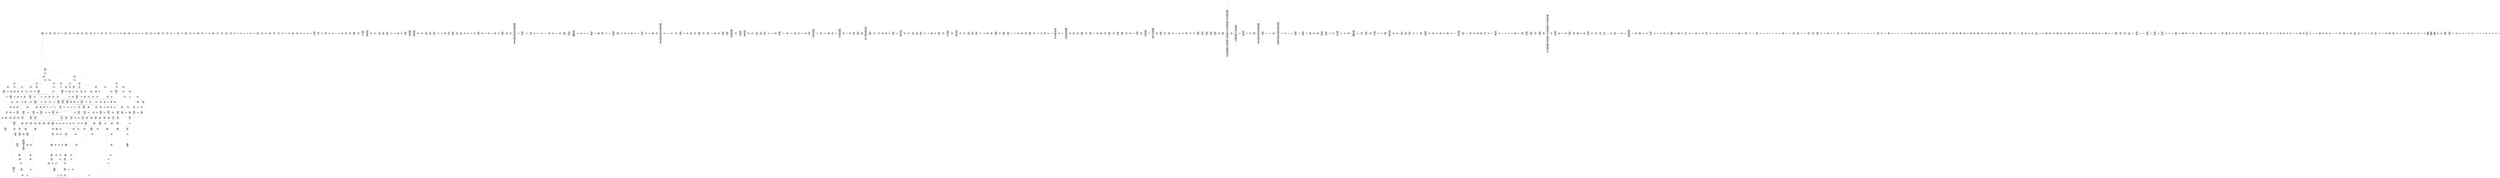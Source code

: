 /* Generated by GvGen v.1.0 (https://www.github.com/stricaud/gvgen) */

digraph G {
compound=true;
   node1 [label="[anywhere]"];
   node2 [label="# 0x0
PUSHX Data
PUSHX Data
MSTORE
PUSHX LogicData
CALLDATASIZE
LT
PUSHX Data
JUMPI
"];
   node3 [label="# 0xd
PUSHX Data
CALLDATALOAD
PUSHX BitData
SHR
PUSHX LogicData
GT
PUSHX Data
JUMPI
"];
   node4 [label="# 0x1e
PUSHX LogicData
GT
PUSHX Data
JUMPI
"];
   node5 [label="# 0x29
PUSHX LogicData
GT
PUSHX Data
JUMPI
"];
   node6 [label="# 0x34
PUSHX LogicData
EQ
PUSHX Data
JUMPI
"];
   node7 [label="# 0x3f
PUSHX LogicData
EQ
PUSHX Data
JUMPI
"];
   node8 [label="# 0x4a
PUSHX LogicData
EQ
PUSHX Data
JUMPI
"];
   node9 [label="# 0x55
PUSHX LogicData
EQ
PUSHX Data
JUMPI
"];
   node10 [label="# 0x60
PUSHX LogicData
EQ
PUSHX Data
JUMPI
"];
   node11 [label="# 0x6b
PUSHX Data
JUMP
"];
   node12 [label="# 0x6f
JUMPDEST
PUSHX LogicData
EQ
PUSHX Data
JUMPI
"];
   node13 [label="# 0x7b
PUSHX LogicData
EQ
PUSHX Data
JUMPI
"];
   node14 [label="# 0x86
PUSHX LogicData
EQ
PUSHX Data
JUMPI
"];
   node15 [label="# 0x91
PUSHX LogicData
EQ
PUSHX Data
JUMPI
"];
   node16 [label="# 0x9c
PUSHX Data
JUMP
"];
   node17 [label="# 0xa0
JUMPDEST
PUSHX LogicData
GT
PUSHX Data
JUMPI
"];
   node18 [label="# 0xac
PUSHX LogicData
EQ
PUSHX Data
JUMPI
"];
   node19 [label="# 0xb7
PUSHX LogicData
EQ
PUSHX Data
JUMPI
"];
   node20 [label="# 0xc2
PUSHX LogicData
EQ
PUSHX Data
JUMPI
"];
   node21 [label="# 0xcd
PUSHX LogicData
EQ
PUSHX Data
JUMPI
"];
   node22 [label="# 0xd8
PUSHX LogicData
EQ
PUSHX Data
JUMPI
"];
   node23 [label="# 0xe3
PUSHX Data
JUMP
"];
   node24 [label="# 0xe7
JUMPDEST
PUSHX LogicData
EQ
PUSHX Data
JUMPI
"];
   node25 [label="# 0xf3
PUSHX LogicData
EQ
PUSHX Data
JUMPI
"];
   node26 [label="# 0xfe
PUSHX LogicData
EQ
PUSHX Data
JUMPI
"];
   node27 [label="# 0x109
PUSHX LogicData
EQ
PUSHX Data
JUMPI
"];
   node28 [label="# 0x114
PUSHX Data
JUMP
"];
   node29 [label="# 0x118
JUMPDEST
PUSHX LogicData
GT
PUSHX Data
JUMPI
"];
   node30 [label="# 0x124
PUSHX LogicData
GT
PUSHX Data
JUMPI
"];
   node31 [label="# 0x12f
PUSHX LogicData
EQ
PUSHX Data
JUMPI
"];
   node32 [label="# 0x13a
PUSHX LogicData
EQ
PUSHX Data
JUMPI
"];
   node33 [label="# 0x145
PUSHX LogicData
EQ
PUSHX Data
JUMPI
"];
   node34 [label="# 0x150
PUSHX LogicData
EQ
PUSHX Data
JUMPI
"];
   node35 [label="# 0x15b
PUSHX LogicData
EQ
PUSHX Data
JUMPI
"];
   node36 [label="# 0x166
PUSHX Data
JUMP
"];
   node37 [label="# 0x16a
JUMPDEST
PUSHX LogicData
EQ
PUSHX Data
JUMPI
"];
   node38 [label="# 0x176
PUSHX LogicData
EQ
PUSHX Data
JUMPI
"];
   node39 [label="# 0x181
PUSHX LogicData
EQ
PUSHX Data
JUMPI
"];
   node40 [label="# 0x18c
PUSHX LogicData
EQ
PUSHX Data
JUMPI
"];
   node41 [label="# 0x197
PUSHX Data
JUMP
"];
   node42 [label="# 0x19b
JUMPDEST
PUSHX LogicData
GT
PUSHX Data
JUMPI
"];
   node43 [label="# 0x1a7
PUSHX LogicData
EQ
PUSHX Data
JUMPI
"];
   node44 [label="# 0x1b2
PUSHX LogicData
EQ
PUSHX Data
JUMPI
"];
   node45 [label="# 0x1bd
PUSHX LogicData
EQ
PUSHX Data
JUMPI
"];
   node46 [label="# 0x1c8
PUSHX LogicData
EQ
PUSHX Data
JUMPI
"];
   node47 [label="# 0x1d3
PUSHX Data
JUMP
"];
   node48 [label="# 0x1d7
JUMPDEST
PUSHX LogicData
EQ
PUSHX Data
JUMPI
"];
   node49 [label="# 0x1e3
PUSHX LogicData
EQ
PUSHX Data
JUMPI
"];
   node50 [label="# 0x1ee
PUSHX LogicData
EQ
PUSHX Data
JUMPI
"];
   node51 [label="# 0x1f9
PUSHX LogicData
EQ
PUSHX Data
JUMPI
"];
   node52 [label="# 0x204
JUMPDEST
PUSHX Data
REVERT
"];
   node53 [label="# 0x209
JUMPDEST
CALLVALUE
ISZERO
PUSHX Data
JUMPI
"];
   node54 [label="# 0x211
PUSHX Data
REVERT
"];
   node55 [label="# 0x215
JUMPDEST
PUSHX Data
PUSHX ArithData
CALLDATASIZE
SUB
ADD
PUSHX Data
PUSHX Data
JUMP
"];
   node56 [label="# 0x22b
JUMPDEST
PUSHX Data
JUMP
"];
   node57 [label="# 0x230
JUMPDEST
PUSHX MemData
MLOAD
PUSHX Data
PUSHX Data
JUMP
"];
   node58 [label="# 0x23d
JUMPDEST
PUSHX MemData
MLOAD
SUB
RETURN
"];
   node59 [label="# 0x246
JUMPDEST
CALLVALUE
ISZERO
PUSHX Data
JUMPI
"];
   node60 [label="# 0x24e
PUSHX Data
REVERT
"];
   node61 [label="# 0x252
JUMPDEST
PUSHX Data
PUSHX ArithData
CALLDATASIZE
SUB
ADD
PUSHX Data
PUSHX Data
JUMP
"];
   node62 [label="# 0x268
JUMPDEST
PUSHX Data
JUMP
"];
   node63 [label="# 0x26d
JUMPDEST
STOP
"];
   node64 [label="# 0x26f
JUMPDEST
CALLVALUE
ISZERO
PUSHX Data
JUMPI
"];
   node65 [label="# 0x277
PUSHX Data
REVERT
"];
   node66 [label="# 0x27b
JUMPDEST
PUSHX Data
PUSHX Data
JUMP
"];
   node67 [label="# 0x284
JUMPDEST
PUSHX MemData
MLOAD
PUSHX Data
PUSHX Data
JUMP
"];
   node68 [label="# 0x291
JUMPDEST
PUSHX MemData
MLOAD
SUB
RETURN
"];
   node69 [label="# 0x29a
JUMPDEST
CALLVALUE
ISZERO
PUSHX Data
JUMPI
"];
   node70 [label="# 0x2a2
PUSHX Data
REVERT
"];
   node71 [label="# 0x2a6
JUMPDEST
PUSHX Data
PUSHX ArithData
CALLDATASIZE
SUB
ADD
PUSHX Data
PUSHX Data
JUMP
"];
   node72 [label="# 0x2bc
JUMPDEST
PUSHX Data
JUMP
"];
   node73 [label="# 0x2c1
JUMPDEST
PUSHX MemData
MLOAD
PUSHX Data
PUSHX Data
JUMP
"];
   node74 [label="# 0x2ce
JUMPDEST
PUSHX MemData
MLOAD
SUB
RETURN
"];
   node75 [label="# 0x2d7
JUMPDEST
CALLVALUE
ISZERO
PUSHX Data
JUMPI
"];
   node76 [label="# 0x2df
PUSHX Data
REVERT
"];
   node77 [label="# 0x2e3
JUMPDEST
PUSHX Data
PUSHX Data
JUMP
"];
   node78 [label="# 0x2ec
JUMPDEST
PUSHX MemData
MLOAD
PUSHX Data
PUSHX Data
JUMP
"];
   node79 [label="# 0x2f9
JUMPDEST
PUSHX MemData
MLOAD
SUB
RETURN
"];
   node80 [label="# 0x302
JUMPDEST
CALLVALUE
ISZERO
PUSHX Data
JUMPI
"];
   node81 [label="# 0x30a
PUSHX Data
REVERT
"];
   node82 [label="# 0x30e
JUMPDEST
PUSHX Data
PUSHX ArithData
CALLDATASIZE
SUB
ADD
PUSHX Data
PUSHX Data
JUMP
"];
   node83 [label="# 0x324
JUMPDEST
PUSHX Data
JUMP
"];
   node84 [label="# 0x329
JUMPDEST
STOP
"];
   node85 [label="# 0x32b
JUMPDEST
CALLVALUE
ISZERO
PUSHX Data
JUMPI
"];
   node86 [label="# 0x333
PUSHX Data
REVERT
"];
   node87 [label="# 0x337
JUMPDEST
PUSHX Data
PUSHX Data
JUMP
"];
   node88 [label="# 0x340
JUMPDEST
PUSHX MemData
MLOAD
PUSHX Data
PUSHX Data
JUMP
"];
   node89 [label="# 0x34d
JUMPDEST
PUSHX MemData
MLOAD
SUB
RETURN
"];
   node90 [label="# 0x356
JUMPDEST
CALLVALUE
ISZERO
PUSHX Data
JUMPI
"];
   node91 [label="# 0x35e
PUSHX Data
REVERT
"];
   node92 [label="# 0x362
JUMPDEST
PUSHX Data
PUSHX Data
JUMP
"];
   node93 [label="# 0x36b
JUMPDEST
PUSHX MemData
MLOAD
PUSHX Data
PUSHX Data
JUMP
"];
   node94 [label="# 0x378
JUMPDEST
PUSHX MemData
MLOAD
SUB
RETURN
"];
   node95 [label="# 0x381
JUMPDEST
CALLVALUE
ISZERO
PUSHX Data
JUMPI
"];
   node96 [label="# 0x389
PUSHX Data
REVERT
"];
   node97 [label="# 0x38d
JUMPDEST
PUSHX Data
PUSHX Data
JUMP
"];
   node98 [label="# 0x396
JUMPDEST
PUSHX MemData
MLOAD
PUSHX Data
PUSHX Data
JUMP
"];
   node99 [label="# 0x3a3
JUMPDEST
PUSHX MemData
MLOAD
SUB
RETURN
"];
   node100 [label="# 0x3ac
JUMPDEST
CALLVALUE
ISZERO
PUSHX Data
JUMPI
"];
   node101 [label="# 0x3b4
PUSHX Data
REVERT
"];
   node102 [label="# 0x3b8
JUMPDEST
PUSHX Data
PUSHX ArithData
CALLDATASIZE
SUB
ADD
PUSHX Data
PUSHX Data
JUMP
"];
   node103 [label="# 0x3ce
JUMPDEST
PUSHX Data
JUMP
"];
   node104 [label="# 0x3d3
JUMPDEST
STOP
"];
   node105 [label="# 0x3d5
JUMPDEST
CALLVALUE
ISZERO
PUSHX Data
JUMPI
"];
   node106 [label="# 0x3dd
PUSHX Data
REVERT
"];
   node107 [label="# 0x3e1
JUMPDEST
PUSHX Data
PUSHX ArithData
CALLDATASIZE
SUB
ADD
PUSHX Data
PUSHX Data
JUMP
"];
   node108 [label="# 0x3f7
JUMPDEST
PUSHX Data
JUMP
"];
   node109 [label="# 0x3fc
JUMPDEST
PUSHX MemData
MLOAD
PUSHX Data
PUSHX Data
JUMP
"];
   node110 [label="# 0x409
JUMPDEST
PUSHX MemData
MLOAD
SUB
RETURN
"];
   node111 [label="# 0x412
JUMPDEST
PUSHX Data
PUSHX Data
JUMP
"];
   node112 [label="# 0x41a
JUMPDEST
STOP
"];
   node113 [label="# 0x41c
JUMPDEST
CALLVALUE
ISZERO
PUSHX Data
JUMPI
"];
   node114 [label="# 0x424
PUSHX Data
REVERT
"];
   node115 [label="# 0x428
JUMPDEST
PUSHX Data
PUSHX ArithData
CALLDATASIZE
SUB
ADD
PUSHX Data
PUSHX Data
JUMP
"];
   node116 [label="# 0x43e
JUMPDEST
PUSHX Data
JUMP
"];
   node117 [label="# 0x443
JUMPDEST
STOP
"];
   node118 [label="# 0x445
JUMPDEST
CALLVALUE
ISZERO
PUSHX Data
JUMPI
"];
   node119 [label="# 0x44d
PUSHX Data
REVERT
"];
   node120 [label="# 0x451
JUMPDEST
PUSHX Data
PUSHX ArithData
CALLDATASIZE
SUB
ADD
PUSHX Data
PUSHX Data
JUMP
"];
   node121 [label="# 0x467
JUMPDEST
PUSHX Data
JUMP
"];
   node122 [label="# 0x46c
JUMPDEST
PUSHX MemData
MLOAD
PUSHX Data
PUSHX Data
JUMP
"];
   node123 [label="# 0x479
JUMPDEST
PUSHX MemData
MLOAD
SUB
RETURN
"];
   node124 [label="# 0x482
JUMPDEST
CALLVALUE
ISZERO
PUSHX Data
JUMPI
"];
   node125 [label="# 0x48a
PUSHX Data
REVERT
"];
   node126 [label="# 0x48e
JUMPDEST
PUSHX Data
PUSHX ArithData
CALLDATASIZE
SUB
ADD
PUSHX Data
PUSHX Data
JUMP
"];
   node127 [label="# 0x4a4
JUMPDEST
PUSHX Data
JUMP
"];
   node128 [label="# 0x4a9
JUMPDEST
PUSHX MemData
MLOAD
PUSHX Data
PUSHX Data
JUMP
"];
   node129 [label="# 0x4b6
JUMPDEST
PUSHX MemData
MLOAD
SUB
RETURN
"];
   node130 [label="# 0x4bf
JUMPDEST
CALLVALUE
ISZERO
PUSHX Data
JUMPI
"];
   node131 [label="# 0x4c7
PUSHX Data
REVERT
"];
   node132 [label="# 0x4cb
JUMPDEST
PUSHX Data
PUSHX Data
JUMP
"];
   node133 [label="# 0x4d4
JUMPDEST
PUSHX MemData
MLOAD
PUSHX Data
PUSHX Data
JUMP
"];
   node134 [label="# 0x4e1
JUMPDEST
PUSHX MemData
MLOAD
SUB
RETURN
"];
   node135 [label="# 0x4ea
JUMPDEST
CALLVALUE
ISZERO
PUSHX Data
JUMPI
"];
   node136 [label="# 0x4f2
PUSHX Data
REVERT
"];
   node137 [label="# 0x4f6
JUMPDEST
PUSHX Data
PUSHX ArithData
CALLDATASIZE
SUB
ADD
PUSHX Data
PUSHX Data
JUMP
"];
   node138 [label="# 0x50c
JUMPDEST
PUSHX Data
JUMP
"];
   node139 [label="# 0x511
JUMPDEST
STOP
"];
   node140 [label="# 0x513
JUMPDEST
CALLVALUE
ISZERO
PUSHX Data
JUMPI
"];
   node141 [label="# 0x51b
PUSHX Data
REVERT
"];
   node142 [label="# 0x51f
JUMPDEST
PUSHX Data
PUSHX Data
JUMP
"];
   node143 [label="# 0x528
JUMPDEST
PUSHX MemData
MLOAD
PUSHX Data
PUSHX Data
JUMP
"];
   node144 [label="# 0x535
JUMPDEST
PUSHX MemData
MLOAD
SUB
RETURN
"];
   node145 [label="# 0x53e
JUMPDEST
CALLVALUE
ISZERO
PUSHX Data
JUMPI
"];
   node146 [label="# 0x546
PUSHX Data
REVERT
"];
   node147 [label="# 0x54a
JUMPDEST
PUSHX Data
PUSHX ArithData
CALLDATASIZE
SUB
ADD
PUSHX Data
PUSHX Data
JUMP
"];
   node148 [label="# 0x560
JUMPDEST
PUSHX Data
JUMP
"];
   node149 [label="# 0x565
JUMPDEST
PUSHX MemData
MLOAD
PUSHX Data
PUSHX Data
JUMP
"];
   node150 [label="# 0x572
JUMPDEST
PUSHX MemData
MLOAD
SUB
RETURN
"];
   node151 [label="# 0x57b
JUMPDEST
CALLVALUE
ISZERO
PUSHX Data
JUMPI
"];
   node152 [label="# 0x583
PUSHX Data
REVERT
"];
   node153 [label="# 0x587
JUMPDEST
PUSHX Data
PUSHX ArithData
CALLDATASIZE
SUB
ADD
PUSHX Data
PUSHX Data
JUMP
"];
   node154 [label="# 0x59d
JUMPDEST
PUSHX Data
JUMP
"];
   node155 [label="# 0x5a2
JUMPDEST
PUSHX MemData
MLOAD
PUSHX Data
PUSHX Data
JUMP
"];
   node156 [label="# 0x5af
JUMPDEST
PUSHX MemData
MLOAD
SUB
RETURN
"];
   node157 [label="# 0x5b8
JUMPDEST
CALLVALUE
ISZERO
PUSHX Data
JUMPI
"];
   node158 [label="# 0x5c0
PUSHX Data
REVERT
"];
   node159 [label="# 0x5c4
JUMPDEST
PUSHX Data
PUSHX Data
JUMP
"];
   node160 [label="# 0x5cd
JUMPDEST
STOP
"];
   node161 [label="# 0x5cf
JUMPDEST
CALLVALUE
ISZERO
PUSHX Data
JUMPI
"];
   node162 [label="# 0x5d7
PUSHX Data
REVERT
"];
   node163 [label="# 0x5db
JUMPDEST
PUSHX Data
PUSHX ArithData
CALLDATASIZE
SUB
ADD
PUSHX Data
PUSHX Data
JUMP
"];
   node164 [label="# 0x5f1
JUMPDEST
PUSHX Data
JUMP
"];
   node165 [label="# 0x5f6
JUMPDEST
PUSHX MemData
MLOAD
PUSHX Data
PUSHX Data
JUMP
"];
   node166 [label="# 0x603
JUMPDEST
PUSHX MemData
MLOAD
SUB
RETURN
"];
   node167 [label="# 0x60c
JUMPDEST
CALLVALUE
ISZERO
PUSHX Data
JUMPI
"];
   node168 [label="# 0x614
PUSHX Data
REVERT
"];
   node169 [label="# 0x618
JUMPDEST
PUSHX Data
PUSHX Data
JUMP
"];
   node170 [label="# 0x621
JUMPDEST
PUSHX MemData
MLOAD
PUSHX Data
PUSHX Data
JUMP
"];
   node171 [label="# 0x62e
JUMPDEST
PUSHX MemData
MLOAD
SUB
RETURN
"];
   node172 [label="# 0x637
JUMPDEST
CALLVALUE
ISZERO
PUSHX Data
JUMPI
"];
   node173 [label="# 0x63f
PUSHX Data
REVERT
"];
   node174 [label="# 0x643
JUMPDEST
PUSHX Data
PUSHX Data
JUMP
"];
   node175 [label="# 0x64c
JUMPDEST
PUSHX MemData
MLOAD
PUSHX Data
PUSHX Data
JUMP
"];
   node176 [label="# 0x659
JUMPDEST
PUSHX MemData
MLOAD
SUB
RETURN
"];
   node177 [label="# 0x662
JUMPDEST
PUSHX Data
PUSHX ArithData
CALLDATASIZE
SUB
ADD
PUSHX Data
PUSHX Data
JUMP
"];
   node178 [label="# 0x677
JUMPDEST
PUSHX Data
JUMP
"];
   node179 [label="# 0x67c
JUMPDEST
STOP
"];
   node180 [label="# 0x67e
JUMPDEST
CALLVALUE
ISZERO
PUSHX Data
JUMPI
"];
   node181 [label="# 0x686
PUSHX Data
REVERT
"];
   node182 [label="# 0x68a
JUMPDEST
PUSHX Data
PUSHX ArithData
CALLDATASIZE
SUB
ADD
PUSHX Data
PUSHX Data
JUMP
"];
   node183 [label="# 0x6a0
JUMPDEST
PUSHX Data
JUMP
"];
   node184 [label="# 0x6a5
JUMPDEST
STOP
"];
   node185 [label="# 0x6a7
JUMPDEST
CALLVALUE
ISZERO
PUSHX Data
JUMPI
"];
   node186 [label="# 0x6af
PUSHX Data
REVERT
"];
   node187 [label="# 0x6b3
JUMPDEST
PUSHX Data
PUSHX Data
JUMP
"];
   node188 [label="# 0x6bc
JUMPDEST
STOP
"];
   node189 [label="# 0x6be
JUMPDEST
CALLVALUE
ISZERO
PUSHX Data
JUMPI
"];
   node190 [label="# 0x6c6
PUSHX Data
REVERT
"];
   node191 [label="# 0x6ca
JUMPDEST
PUSHX Data
PUSHX ArithData
CALLDATASIZE
SUB
ADD
PUSHX Data
PUSHX Data
JUMP
"];
   node192 [label="# 0x6e0
JUMPDEST
PUSHX Data
JUMP
"];
   node193 [label="# 0x6e5
JUMPDEST
STOP
"];
   node194 [label="# 0x6e7
JUMPDEST
CALLVALUE
ISZERO
PUSHX Data
JUMPI
"];
   node195 [label="# 0x6ef
PUSHX Data
REVERT
"];
   node196 [label="# 0x6f3
JUMPDEST
PUSHX Data
PUSHX Data
JUMP
"];
   node197 [label="# 0x6fc
JUMPDEST
PUSHX MemData
MLOAD
PUSHX Data
PUSHX Data
JUMP
"];
   node198 [label="# 0x709
JUMPDEST
PUSHX MemData
MLOAD
SUB
RETURN
"];
   node199 [label="# 0x712
JUMPDEST
CALLVALUE
ISZERO
PUSHX Data
JUMPI
"];
   node200 [label="# 0x71a
PUSHX Data
REVERT
"];
   node201 [label="# 0x71e
JUMPDEST
PUSHX Data
PUSHX ArithData
CALLDATASIZE
SUB
ADD
PUSHX Data
PUSHX Data
JUMP
"];
   node202 [label="# 0x734
JUMPDEST
PUSHX Data
JUMP
"];
   node203 [label="# 0x739
JUMPDEST
PUSHX MemData
MLOAD
PUSHX Data
PUSHX Data
JUMP
"];
   node204 [label="# 0x746
JUMPDEST
PUSHX MemData
MLOAD
SUB
RETURN
"];
   node205 [label="# 0x74f
JUMPDEST
CALLVALUE
ISZERO
PUSHX Data
JUMPI
"];
   node206 [label="# 0x757
PUSHX Data
REVERT
"];
   node207 [label="# 0x75b
JUMPDEST
PUSHX Data
PUSHX Data
JUMP
"];
   node208 [label="# 0x764
JUMPDEST
PUSHX MemData
MLOAD
PUSHX Data
PUSHX Data
JUMP
"];
   node209 [label="# 0x771
JUMPDEST
PUSHX MemData
MLOAD
SUB
RETURN
"];
   node210 [label="# 0x77a
JUMPDEST
CALLVALUE
ISZERO
PUSHX Data
JUMPI
"];
   node211 [label="# 0x782
PUSHX Data
REVERT
"];
   node212 [label="# 0x786
JUMPDEST
PUSHX Data
PUSHX ArithData
CALLDATASIZE
SUB
ADD
PUSHX Data
PUSHX Data
JUMP
"];
   node213 [label="# 0x79c
JUMPDEST
PUSHX Data
JUMP
"];
   node214 [label="# 0x7a1
JUMPDEST
STOP
"];
   node215 [label="# 0x7a3
JUMPDEST
CALLVALUE
ISZERO
PUSHX Data
JUMPI
"];
   node216 [label="# 0x7ab
PUSHX Data
REVERT
"];
   node217 [label="# 0x7af
JUMPDEST
PUSHX Data
PUSHX ArithData
CALLDATASIZE
SUB
ADD
PUSHX Data
PUSHX Data
JUMP
"];
   node218 [label="# 0x7c5
JUMPDEST
PUSHX Data
JUMP
"];
   node219 [label="# 0x7ca
JUMPDEST
PUSHX MemData
MLOAD
PUSHX Data
PUSHX Data
JUMP
"];
   node220 [label="# 0x7d7
JUMPDEST
PUSHX MemData
MLOAD
SUB
RETURN
"];
   node221 [label="# 0x7e0
JUMPDEST
CALLVALUE
ISZERO
PUSHX Data
JUMPI
"];
   node222 [label="# 0x7e8
PUSHX Data
REVERT
"];
   node223 [label="# 0x7ec
JUMPDEST
PUSHX Data
PUSHX ArithData
CALLDATASIZE
SUB
ADD
PUSHX Data
PUSHX Data
JUMP
"];
   node224 [label="# 0x802
JUMPDEST
PUSHX Data
JUMP
"];
   node225 [label="# 0x807
JUMPDEST
STOP
"];
   node226 [label="# 0x809
JUMPDEST
CALLVALUE
ISZERO
PUSHX Data
JUMPI
"];
   node227 [label="# 0x811
PUSHX Data
REVERT
"];
   node228 [label="# 0x815
JUMPDEST
PUSHX Data
PUSHX ArithData
CALLDATASIZE
SUB
ADD
PUSHX Data
PUSHX Data
JUMP
"];
   node229 [label="# 0x82b
JUMPDEST
PUSHX Data
JUMP
"];
   node230 [label="# 0x830
JUMPDEST
STOP
"];
   node231 [label="# 0x832
JUMPDEST
PUSHX Data
PUSHX BitData
PUSHX BitData
NOT
AND
PUSHX BitData
NOT
AND
EQ
PUSHX Data
JUMPI
"];
   node232 [label="# 0x89b
PUSHX BitData
PUSHX BitData
NOT
AND
PUSHX BitData
NOT
AND
EQ
"];
   node233 [label="# 0x8fd
JUMPDEST
PUSHX Data
JUMPI
"];
   node234 [label="# 0x903
PUSHX BitData
PUSHX BitData
NOT
AND
PUSHX BitData
NOT
AND
EQ
"];
   node235 [label="# 0x965
JUMPDEST
PUSHX Data
JUMPI
"];
   node236 [label="# 0x96b
PUSHX Data
PUSHX Data
JUMP
"];
   node237 [label="# 0x974
JUMPDEST
"];
   node238 [label="# 0x975
JUMPDEST
JUMP
"];
   node239 [label="# 0x97c
JUMPDEST
PUSHX Data
PUSHX Data
JUMP
"];
   node240 [label="# 0x984
JUMPDEST
PUSHX BitData
AND
PUSHX Data
PUSHX Data
JUMP
"];
   node241 [label="# 0x9a2
JUMPDEST
PUSHX BitData
AND
EQ
PUSHX Data
JUMPI
"];
   node242 [label="# 0x9be
PUSHX MemData
MLOAD
PUSHX Data
MSTORE
PUSHX ArithData
ADD
PUSHX Data
PUSHX Data
JUMP
"];
   node243 [label="# 0x9ef
JUMPDEST
PUSHX MemData
MLOAD
SUB
REVERT
"];
   node244 [label="# 0x9f8
JUMPDEST
PUSHX StorData
PUSHX ArithData
PUSHX ArithData
EXP
SLOAD
PUSHX ArithData
MUL
NOT
AND
ISZERO
ISZERO
MUL
OR
SSTORE
JUMP
"];
   node245 [label="# 0xa15
JUMPDEST
PUSHX Data
PUSHX StorData
SLOAD
PUSHX Data
PUSHX Data
JUMP
"];
   node246 [label="# 0xa24
JUMPDEST
PUSHX ArithData
ADD
PUSHX ArithData
DIV
MUL
PUSHX ArithData
ADD
PUSHX MemData
MLOAD
ADD
PUSHX Data
MSTORE
MSTORE
PUSHX ArithData
ADD
SLOAD
PUSHX Data
PUSHX Data
JUMP
"];
   node247 [label="# 0xa50
JUMPDEST
ISZERO
PUSHX Data
JUMPI
"];
   node248 [label="# 0xa57
PUSHX LogicData
LT
PUSHX Data
JUMPI
"];
   node249 [label="# 0xa5f
PUSHX ArithData
SLOAD
DIV
MUL
MSTORE
PUSHX ArithData
ADD
PUSHX Data
JUMP
"];
   node250 [label="# 0xa72
JUMPDEST
ADD
PUSHX Data
MSTORE
PUSHX Data
PUSHX Data
SHA3
"];
   node251 [label="# 0xa80
JUMPDEST
SLOAD
MSTORE
PUSHX ArithData
ADD
PUSHX ArithData
ADD
GT
PUSHX Data
JUMPI
"];
   node252 [label="# 0xa94
SUB
PUSHX BitData
AND
ADD
"];
   node253 [label="# 0xa9d
JUMPDEST
JUMP
"];
   node254 [label="# 0xaa7
JUMPDEST
PUSHX Data
PUSHX Data
PUSHX Data
JUMP
"];
   node255 [label="# 0xab2
JUMPDEST
PUSHX Data
JUMPI
"];
   node256 [label="# 0xab7
PUSHX MemData
MLOAD
PUSHX Data
MSTORE
PUSHX ArithData
ADD
PUSHX MemData
MLOAD
SUB
REVERT
"];
   node257 [label="# 0xae8
JUMPDEST
PUSHX Data
PUSHX ArithData
MSTORE
PUSHX ArithData
ADD
MSTORE
PUSHX ArithData
ADD
PUSHX Data
SHA3
PUSHX ArithData
SLOAD
PUSHX ArithData
EXP
DIV
PUSHX BitData
AND
JUMP
"];
   node258 [label="# 0xb23
JUMPDEST
PUSHX StorData
SLOAD
PUSHX Data
PUSHX Data
JUMP
"];
   node259 [label="# 0xb30
JUMPDEST
PUSHX ArithData
ADD
PUSHX ArithData
DIV
MUL
PUSHX ArithData
ADD
PUSHX MemData
MLOAD
ADD
PUSHX Data
MSTORE
MSTORE
PUSHX ArithData
ADD
SLOAD
PUSHX Data
PUSHX Data
JUMP
"];
   node260 [label="# 0xb5c
JUMPDEST
ISZERO
PUSHX Data
JUMPI
"];
   node261 [label="# 0xb63
PUSHX LogicData
LT
PUSHX Data
JUMPI
"];
   node262 [label="# 0xb6b
PUSHX ArithData
SLOAD
DIV
MUL
MSTORE
PUSHX ArithData
ADD
PUSHX Data
JUMP
"];
   node263 [label="# 0xb7e
JUMPDEST
ADD
PUSHX Data
MSTORE
PUSHX Data
PUSHX Data
SHA3
"];
   node264 [label="# 0xb8c
JUMPDEST
SLOAD
MSTORE
PUSHX ArithData
ADD
PUSHX ArithData
ADD
GT
PUSHX Data
JUMPI
"];
   node265 [label="# 0xba0
SUB
PUSHX BitData
AND
ADD
"];
   node266 [label="# 0xba9
JUMPDEST
JUMP
"];
   node267 [label="# 0xbb1
JUMPDEST
PUSHX Data
PUSHX Data
PUSHX Data
JUMP
"];
   node268 [label="# 0xbbc
JUMPDEST
PUSHX BitData
AND
PUSHX BitData
AND
EQ
ISZERO
PUSHX Data
JUMPI
"];
   node269 [label="# 0xbf3
PUSHX MemData
MLOAD
PUSHX Data
MSTORE
PUSHX ArithData
ADD
PUSHX MemData
MLOAD
SUB
REVERT
"];
   node270 [label="# 0xc24
JUMPDEST
PUSHX BitData
AND
PUSHX Data
PUSHX Data
JUMP
"];
   node271 [label="# 0xc43
JUMPDEST
PUSHX BitData
AND
EQ
ISZERO
ISZERO
PUSHX Data
JUMPI
"];
   node272 [label="# 0xc62
PUSHX Data
PUSHX Data
PUSHX Data
JUMP
"];
   node273 [label="# 0xc6e
JUMPDEST
PUSHX Data
JUMP
"];
   node274 [label="# 0xc73
JUMPDEST
ISZERO
"];
   node275 [label="# 0xc75
JUMPDEST
ISZERO
PUSHX Data
JUMPI
"];
   node276 [label="# 0xc7b
PUSHX MemData
MLOAD
PUSHX Data
MSTORE
PUSHX ArithData
ADD
PUSHX MemData
MLOAD
SUB
REVERT
"];
   node277 [label="# 0xcac
JUMPDEST
PUSHX Data
PUSHX Data
JUMP
"];
   node278 [label="# 0xcb7
JUMPDEST
JUMP
"];
   node279 [label="# 0xcbc
JUMPDEST
PUSHX StorData
SLOAD
JUMP
"];
   node280 [label="# 0xcc2
JUMPDEST
PUSHX Data
PUSHX StorData
SLOAD
PUSHX StorData
SLOAD
SUB
JUMP
"];
   node281 [label="# 0xcd0
JUMPDEST
PUSHX StorData
SLOAD
JUMP
"];
   node282 [label="# 0xcd6
JUMPDEST
PUSHX Data
PUSHX Data
JUMP
"];
   node283 [label="# 0xce1
JUMPDEST
JUMP
"];
   node284 [label="# 0xce6
JUMPDEST
PUSHX Data
PUSHX Data
PUSHX Data
JUMP
"];
   node285 [label="# 0xcf1
JUMPDEST
LT
PUSHX Data
JUMPI
"];
   node286 [label="# 0xcf8
PUSHX MemData
MLOAD
PUSHX Data
MSTORE
PUSHX ArithData
ADD
PUSHX MemData
MLOAD
SUB
REVERT
"];
   node287 [label="# 0xd29
JUMPDEST
PUSHX StorData
SLOAD
PUSHX Data
PUSHX Data
"];
   node288 [label="# 0xd35
JUMPDEST
LT
ISZERO
PUSHX Data
JUMPI
"];
   node289 [label="# 0xd3e
PUSHX Data
PUSHX Data
PUSHX ArithData
MSTORE
PUSHX ArithData
ADD
MSTORE
PUSHX ArithData
ADD
PUSHX Data
SHA3
PUSHX MemData
MLOAD
PUSHX ArithData
ADD
PUSHX Data
MSTORE
PUSHX ArithData
ADD
PUSHX ArithData
SLOAD
PUSHX ArithData
EXP
DIV
PUSHX BitData
AND
PUSHX BitData
AND
PUSHX BitData
AND
MSTORE
PUSHX ArithData
ADD
PUSHX ArithData
ADD
PUSHX ArithData
SLOAD
PUSHX ArithData
EXP
DIV
PUSHX BitData
AND
PUSHX BitData
AND
PUSHX BitData
AND
MSTORE
PUSHX ArithData
ADD
PUSHX ArithData
ADD
PUSHX ArithData
SLOAD
PUSHX ArithData
EXP
DIV
PUSHX BitData
AND
ISZERO
ISZERO
ISZERO
ISZERO
MSTORE
PUSHX ArithData
ADD
MLOAD
ISZERO
PUSHX Data
JUMPI
"];
   node290 [label="# 0xe0d
PUSHX Data
JUMP
"];
   node291 [label="# 0xe12
JUMPDEST
PUSHX BitData
PUSHX BitData
AND
PUSHX ArithData
ADD
MLOAD
PUSHX BitData
AND
EQ
PUSHX Data
JUMPI
"];
   node292 [label="# 0xe4b
PUSHX ArithData
ADD
MLOAD
"];
   node293 [label="# 0xe52
JUMPDEST
PUSHX BitData
AND
PUSHX BitData
AND
EQ
ISZERO
PUSHX Data
JUMPI
"];
   node294 [label="# 0xe87
EQ
ISZERO
PUSHX Data
JUMPI
"];
   node295 [label="# 0xe8f
PUSHX Data
JUMP
"];
   node296 [label="# 0xe9b
JUMPDEST
PUSHX ArithData
ADD
"];
   node297 [label="# 0xea4
JUMPDEST
"];
   node298 [label="# 0xea6
JUMPDEST
PUSHX ArithData
ADD
PUSHX Data
JUMP
"];
   node299 [label="# 0xeb3
JUMPDEST
PUSHX Data
REVERT
"];
   node300 [label="# 0xeb9
JUMPDEST
JUMP
"];
   node301 [label="# 0xebf
JUMPDEST
PUSHX Data
PUSHX Data
JUMP
"];
   node302 [label="# 0xec7
JUMPDEST
PUSHX BitData
AND
PUSHX Data
PUSHX Data
JUMP
"];
   node303 [label="# 0xee5
JUMPDEST
PUSHX BitData
AND
EQ
PUSHX Data
JUMPI
"];
   node304 [label="# 0xf01
PUSHX MemData
MLOAD
PUSHX Data
MSTORE
PUSHX ArithData
ADD
PUSHX Data
PUSHX Data
JUMP
"];
   node305 [label="# 0xf32
JUMPDEST
PUSHX MemData
MLOAD
SUB
REVERT
"];
   node306 [label="# 0xf3b
JUMPDEST
PUSHX Data
PUSHX Data
PUSHX Data
JUMP
"];
   node307 [label="# 0xf45
JUMPDEST
PUSHX BitData
AND
SELFBALANCE
PUSHX MemData
MLOAD
PUSHX Data
PUSHX Data
JUMP
"];
   node308 [label="# 0xf68
JUMPDEST
PUSHX Data
PUSHX MemData
MLOAD
SUB
GAS
CALL
RETURNDATASIZE
PUSHX LogicData
EQ
PUSHX Data
JUMPI
"];
   node309 [label="# 0xf84
PUSHX MemData
MLOAD
PUSHX BitData
NOT
PUSHX ArithData
RETURNDATASIZE
ADD
AND
ADD
PUSHX Data
MSTORE
RETURNDATASIZE
MSTORE
RETURNDATASIZE
PUSHX Data
PUSHX ArithData
ADD
RETURNDATACOPY
PUSHX Data
JUMP
"];
   node310 [label="# 0xfa5
JUMPDEST
PUSHX Data
"];
   node311 [label="# 0xfaa
JUMPDEST
PUSHX Data
JUMPI
"];
   node312 [label="# 0xfb4
PUSHX Data
REVERT
"];
   node313 [label="# 0xfb8
JUMPDEST
JUMP
"];
   node314 [label="# 0xfbb
JUMPDEST
PUSHX Data
PUSHX MemData
MLOAD
PUSHX ArithData
ADD
PUSHX Data
MSTORE
PUSHX Data
MSTORE
PUSHX Data
JUMP
"];
   node315 [label="# 0xfd6
JUMPDEST
JUMP
"];
   node316 [label="# 0xfdb
JUMPDEST
PUSHX Data
PUSHX Data
PUSHX Data
PUSHX Data
JUMP
"];
   node317 [label="# 0xfe8
JUMPDEST
PUSHX Data
PUSHX LogicData
GT
ISZERO
PUSHX Data
JUMPI
"];
   node318 [label="# 0xffe
PUSHX Data
PUSHX Data
JUMP
"];
   node319 [label="# 0x1005
JUMPDEST
"];
   node320 [label="# 0x1006
JUMPDEST
PUSHX MemData
MLOAD
MSTORE
PUSHX ArithData
MUL
PUSHX ArithData
ADD
ADD
PUSHX Data
MSTORE
ISZERO
PUSHX Data
JUMPI
"];
   node321 [label="# 0x1020
PUSHX ArithData
ADD
PUSHX ArithData
MUL
CALLDATASIZE
CALLDATACOPY
ADD
"];
   node322 [label="# 0x1034
JUMPDEST
PUSHX Data
"];
   node323 [label="# 0x103a
JUMPDEST
LT
ISZERO
PUSHX Data
JUMPI
"];
   node324 [label="# 0x1043
PUSHX Data
PUSHX Data
JUMP
"];
   node325 [label="# 0x104c
JUMPDEST
MLOAD
LT
PUSHX Data
JUMPI
"];
   node326 [label="# 0x1057
PUSHX Data
PUSHX Data
JUMP
"];
   node327 [label="# 0x105e
JUMPDEST
"];
   node328 [label="# 0x105f
JUMPDEST
PUSHX ArithData
MUL
PUSHX ArithData
ADD
ADD
MSTORE
PUSHX Data
PUSHX Data
JUMP
"];
   node329 [label="# 0x1076
JUMPDEST
PUSHX Data
JUMP
"];
   node330 [label="# 0x107e
JUMPDEST
JUMP
"];
   node331 [label="# 0x1089
JUMPDEST
PUSHX Data
PUSHX StorData
SLOAD
PUSHX Data
"];
   node332 [label="# 0x1095
JUMPDEST
LT
ISZERO
PUSHX Data
JUMPI
"];
   node333 [label="# 0x109e
PUSHX Data
PUSHX Data
PUSHX ArithData
MSTORE
PUSHX ArithData
ADD
MSTORE
PUSHX ArithData
ADD
PUSHX Data
SHA3
PUSHX MemData
MLOAD
PUSHX ArithData
ADD
PUSHX Data
MSTORE
PUSHX ArithData
ADD
PUSHX ArithData
SLOAD
PUSHX ArithData
EXP
DIV
PUSHX BitData
AND
PUSHX BitData
AND
PUSHX BitData
AND
MSTORE
PUSHX ArithData
ADD
PUSHX ArithData
ADD
PUSHX ArithData
SLOAD
PUSHX ArithData
EXP
DIV
PUSHX BitData
AND
PUSHX BitData
AND
PUSHX BitData
AND
MSTORE
PUSHX ArithData
ADD
PUSHX ArithData
ADD
PUSHX ArithData
SLOAD
PUSHX ArithData
EXP
DIV
PUSHX BitData
AND
ISZERO
ISZERO
ISZERO
ISZERO
MSTORE
PUSHX ArithData
ADD
MLOAD
PUSHX Data
JUMPI
"];
   node334 [label="# 0x116c
EQ
ISZERO
PUSHX Data
JUMPI
"];
   node335 [label="# 0x1174
PUSHX Data
JUMP
"];
   node336 [label="# 0x117f
JUMPDEST
PUSHX ArithData
ADD
"];
   node337 [label="# 0x1188
JUMPDEST
PUSHX ArithData
ADD
PUSHX Data
JUMP
"];
   node338 [label="# 0x1196
JUMPDEST
PUSHX MemData
MLOAD
PUSHX Data
MSTORE
PUSHX ArithData
ADD
PUSHX MemData
MLOAD
SUB
REVERT
"];
   node339 [label="# 0x11c9
JUMPDEST
JUMP
"];
   node340 [label="# 0x11ce
JUMPDEST
PUSHX StorData
PUSHX ArithData
SLOAD
PUSHX ArithData
EXP
DIV
PUSHX BitData
AND
JUMP
"];
   node341 [label="# 0x11e1
JUMPDEST
PUSHX Data
PUSHX Data
JUMP
"];
   node342 [label="# 0x11e9
JUMPDEST
PUSHX BitData
AND
PUSHX Data
PUSHX Data
JUMP
"];
   node343 [label="# 0x1207
JUMPDEST
PUSHX BitData
AND
EQ
PUSHX Data
JUMPI
"];
   node344 [label="# 0x1223
PUSHX MemData
MLOAD
PUSHX Data
MSTORE
PUSHX ArithData
ADD
PUSHX Data
PUSHX Data
JUMP
"];
   node345 [label="# 0x1254
JUMPDEST
PUSHX MemData
MLOAD
SUB
REVERT
"];
   node346 [label="# 0x125d
JUMPDEST
PUSHX Data
MLOAD
PUSHX ArithData
ADD
PUSHX Data
PUSHX Data
JUMP
"];
   node347 [label="# 0x1273
JUMPDEST
JUMP
"];
   node348 [label="# 0x1277
JUMPDEST
PUSHX StorData
PUSHX ArithData
SLOAD
PUSHX ArithData
EXP
DIV
PUSHX BitData
AND
JUMP
"];
   node349 [label="# 0x128a
JUMPDEST
PUSHX Data
PUSHX Data
PUSHX Data
JUMP
"];
   node350 [label="# 0x1295
JUMPDEST
PUSHX ArithData
ADD
MLOAD
JUMP
"];
   node351 [label="# 0x12a0
JUMPDEST
PUSHX BitData
PUSHX BitData
AND
PUSHX BitData
AND
EQ
ISZERO
PUSHX Data
JUMPI
"];
   node352 [label="# 0x12d7
PUSHX MemData
MLOAD
PUSHX Data
MSTORE
PUSHX ArithData
ADD
PUSHX MemData
MLOAD
SUB
REVERT
"];
   node353 [label="# 0x1308
JUMPDEST
PUSHX Data
PUSHX ArithData
PUSHX BitData
AND
PUSHX BitData
AND
MSTORE
PUSHX ArithData
ADD
MSTORE
PUSHX ArithData
ADD
PUSHX Data
SHA3
PUSHX ArithData
ADD
PUSHX ArithData
SLOAD
PUSHX ArithData
EXP
DIV
PUSHX BitData
AND
PUSHX BitData
AND
JUMP
"];
   node354 [label="# 0x1370
JUMPDEST
PUSHX Data
PUSHX Data
JUMP
"];
   node355 [label="# 0x1378
JUMPDEST
PUSHX BitData
AND
PUSHX Data
PUSHX Data
JUMP
"];
   node356 [label="# 0x1396
JUMPDEST
PUSHX BitData
AND
EQ
PUSHX Data
JUMPI
"];
   node357 [label="# 0x13b2
PUSHX MemData
MLOAD
PUSHX Data
MSTORE
PUSHX ArithData
ADD
PUSHX Data
PUSHX Data
JUMP
"];
   node358 [label="# 0x13e3
JUMPDEST
PUSHX MemData
MLOAD
SUB
REVERT
"];
   node359 [label="# 0x13ec
JUMPDEST
PUSHX Data
PUSHX Data
PUSHX Data
JUMP
"];
   node360 [label="# 0x13f6
JUMPDEST
JUMP
"];
   node361 [label="# 0x13f8
JUMPDEST
PUSHX Data
PUSHX Data
MSTORE
PUSHX Data
MSTORE
PUSHX Data
PUSHX Data
SHA3
PUSHX ArithData
SLOAD
PUSHX ArithData
EXP
DIV
PUSHX BitData
AND
JUMP
"];
   node362 [label="# 0x1418
JUMPDEST
PUSHX Data
PUSHX StorData
PUSHX ArithData
SLOAD
PUSHX ArithData
EXP
DIV
PUSHX BitData
AND
JUMP
"];
   node363 [label="# 0x1442
JUMPDEST
PUSHX Data
PUSHX StorData
SLOAD
PUSHX Data
PUSHX Data
JUMP
"];
   node364 [label="# 0x1451
JUMPDEST
PUSHX ArithData
ADD
PUSHX ArithData
DIV
MUL
PUSHX ArithData
ADD
PUSHX MemData
MLOAD
ADD
PUSHX Data
MSTORE
MSTORE
PUSHX ArithData
ADD
SLOAD
PUSHX Data
PUSHX Data
JUMP
"];
   node365 [label="# 0x147d
JUMPDEST
ISZERO
PUSHX Data
JUMPI
"];
   node366 [label="# 0x1484
PUSHX LogicData
LT
PUSHX Data
JUMPI
"];
   node367 [label="# 0x148c
PUSHX ArithData
SLOAD
DIV
MUL
MSTORE
PUSHX ArithData
ADD
PUSHX Data
JUMP
"];
   node368 [label="# 0x149f
JUMPDEST
ADD
PUSHX Data
MSTORE
PUSHX Data
PUSHX Data
SHA3
"];
   node369 [label="# 0x14ad
JUMPDEST
SLOAD
MSTORE
PUSHX ArithData
ADD
PUSHX ArithData
ADD
GT
PUSHX Data
JUMPI
"];
   node370 [label="# 0x14c1
SUB
PUSHX BitData
AND
ADD
"];
   node371 [label="# 0x14ca
JUMPDEST
JUMP
"];
   node372 [label="# 0x14d4
JUMPDEST
PUSHX Data
PUSHX Data
PUSHX Data
JUMP
"];
   node373 [label="# 0x14de
JUMPDEST
PUSHX StorData
PUSHX ArithData
SLOAD
PUSHX ArithData
EXP
DIV
PUSHX BitData
AND
ISZERO
PUSHX Data
JUMPI
"];
   node374 [label="# 0x14f6
PUSHX Data
REVERT
"];
   node375 [label="# 0x14fa
JUMPDEST
PUSHX LogicData
GT
PUSHX Data
JUMPI
"];
   node376 [label="# 0x1503
PUSHX Data
REVERT
"];
   node377 [label="# 0x1507
JUMPDEST
PUSHX StorData
SLOAD
PUSHX Data
PUSHX Data
JUMP
"];
   node378 [label="# 0x1516
JUMPDEST
GT
ISZERO
PUSHX Data
JUMPI
"];
   node379 [label="# 0x151d
PUSHX Data
REVERT
"];
   node380 [label="# 0x1521
JUMPDEST
PUSHX Data
PUSHX Data
JUMP
"];
   node381 [label="# 0x1529
JUMPDEST
PUSHX BitData
AND
CALLER
PUSHX BitData
AND
EQ
PUSHX Data
JUMPI
"];
   node382 [label="# 0x155c
PUSHX LogicData
PUSHX Data
PUSHX ArithData
CALLER
PUSHX BitData
AND
PUSHX BitData
AND
MSTORE
PUSHX ArithData
ADD
MSTORE
PUSHX ArithData
ADD
PUSHX Data
SHA3
PUSHX ArithData
SLOAD
PUSHX ArithData
EXP
DIV
PUSHX BitData
AND
PUSHX BitData
AND
EQ
PUSHX Data
JUMPI
"];
   node383 [label="# 0x15b3
PUSHX Data
REVERT
"];
   node384 [label="# 0x15b7
JUMPDEST
PUSHX StorData
SLOAD
GT
ISZERO
PUSHX Data
JUMPI
"];
   node385 [label="# 0x15c2
PUSHX Data
REVERT
"];
   node386 [label="# 0x15c6
JUMPDEST
PUSHX StorData
SLOAD
PUSHX Data
PUSHX Data
JUMP
"];
   node387 [label="# 0x15d4
JUMPDEST
CALLVALUE
LT
ISZERO
PUSHX Data
JUMPI
"];
   node388 [label="# 0x15dc
PUSHX Data
REVERT
"];
   node389 [label="# 0x15e0
JUMPDEST
PUSHX BitData
PUSHX Data
PUSHX ArithData
CALLER
PUSHX BitData
AND
PUSHX BitData
AND
MSTORE
PUSHX ArithData
ADD
MSTORE
PUSHX ArithData
ADD
PUSHX Data
SHA3
PUSHX ArithData
PUSHX ArithData
EXP
SLOAD
PUSHX ArithData
MUL
NOT
AND
PUSHX BitData
AND
MUL
OR
SSTORE
"];
   node390 [label="# 0x163a
JUMPDEST
PUSHX Data
CALLER
PUSHX Data
JUMP
"];
   node391 [label="# 0x1644
JUMPDEST
JUMP
"];
   node392 [label="# 0x1648
JUMPDEST
PUSHX Data
PUSHX Data
JUMP
"];
   node393 [label="# 0x1650
JUMPDEST
PUSHX BitData
AND
PUSHX BitData
AND
EQ
ISZERO
PUSHX Data
JUMPI
"];
   node394 [label="# 0x1684
PUSHX MemData
MLOAD
PUSHX Data
MSTORE
PUSHX ArithData
ADD
PUSHX MemData
MLOAD
SUB
REVERT
"];
   node395 [label="# 0x16b5
JUMPDEST
PUSHX Data
PUSHX Data
PUSHX Data
PUSHX Data
JUMP
"];
   node396 [label="# 0x16c2
JUMPDEST
PUSHX BitData
AND
PUSHX BitData
AND
MSTORE
PUSHX ArithData
ADD
MSTORE
PUSHX ArithData
ADD
PUSHX Data
SHA3
PUSHX ArithData
PUSHX BitData
AND
PUSHX BitData
AND
MSTORE
PUSHX ArithData
ADD
MSTORE
PUSHX ArithData
ADD
PUSHX Data
SHA3
PUSHX ArithData
PUSHX ArithData
EXP
SLOAD
PUSHX ArithData
MUL
NOT
AND
ISZERO
ISZERO
MUL
OR
SSTORE
PUSHX BitData
AND
PUSHX Data
PUSHX Data
JUMP
"];
   node397 [label="# 0x176f
JUMPDEST
PUSHX BitData
AND
PUSHX Data
PUSHX MemData
MLOAD
PUSHX Data
PUSHX Data
JUMP
"];
   node398 [label="# 0x17b4
JUMPDEST
PUSHX MemData
MLOAD
SUB
LOGX
JUMP
"];
   node399 [label="# 0x17c0
JUMPDEST
PUSHX Data
PUSHX Data
JUMP
"];
   node400 [label="# 0x17c8
JUMPDEST
PUSHX BitData
AND
PUSHX Data
PUSHX Data
JUMP
"];
   node401 [label="# 0x17e6
JUMPDEST
PUSHX BitData
AND
EQ
PUSHX Data
JUMPI
"];
   node402 [label="# 0x1802
PUSHX MemData
MLOAD
PUSHX Data
MSTORE
PUSHX ArithData
ADD
PUSHX Data
PUSHX Data
JUMP
"];
   node403 [label="# 0x1833
JUMPDEST
PUSHX MemData
MLOAD
SUB
REVERT
"];
   node404 [label="# 0x183c
JUMPDEST
PUSHX LogicData
PUSHX StorData
PUSHX ArithData
PUSHX ArithData
EXP
SLOAD
PUSHX ArithData
MUL
NOT
AND
ISZERO
ISZERO
MUL
OR
SSTORE
JUMP
"];
   node405 [label="# 0x1859
JUMPDEST
PUSHX Data
PUSHX Data
JUMP
"];
   node406 [label="# 0x1864
JUMPDEST
PUSHX Data
PUSHX Data
JUMP
"];
   node407 [label="# 0x1870
JUMPDEST
PUSHX Data
JUMPI
"];
   node408 [label="# 0x1875
PUSHX MemData
MLOAD
PUSHX Data
MSTORE
PUSHX ArithData
ADD
PUSHX MemData
MLOAD
SUB
REVERT
"];
   node409 [label="# 0x18a6
JUMPDEST
JUMP
"];
   node410 [label="# 0x18ac
JUMPDEST
PUSHX StorData
SLOAD
PUSHX Data
PUSHX Data
JUMP
"];
   node411 [label="# 0x18b9
JUMPDEST
PUSHX ArithData
ADD
PUSHX ArithData
DIV
MUL
PUSHX ArithData
ADD
PUSHX MemData
MLOAD
ADD
PUSHX Data
MSTORE
MSTORE
PUSHX ArithData
ADD
SLOAD
PUSHX Data
PUSHX Data
JUMP
"];
   node412 [label="# 0x18e5
JUMPDEST
ISZERO
PUSHX Data
JUMPI
"];
   node413 [label="# 0x18ec
PUSHX LogicData
LT
PUSHX Data
JUMPI
"];
   node414 [label="# 0x18f4
PUSHX ArithData
SLOAD
DIV
MUL
MSTORE
PUSHX ArithData
ADD
PUSHX Data
JUMP
"];
   node415 [label="# 0x1907
JUMPDEST
ADD
PUSHX Data
MSTORE
PUSHX Data
PUSHX Data
SHA3
"];
   node416 [label="# 0x1915
JUMPDEST
SLOAD
MSTORE
PUSHX ArithData
ADD
PUSHX ArithData
ADD
GT
PUSHX Data
JUMPI
"];
   node417 [label="# 0x1929
SUB
PUSHX BitData
AND
ADD
"];
   node418 [label="# 0x1932
JUMPDEST
JUMP
"];
   node419 [label="# 0x193a
JUMPDEST
PUSHX Data
PUSHX Data
PUSHX Data
JUMP
"];
   node420 [label="# 0x1945
JUMPDEST
PUSHX Data
JUMPI
"];
   node421 [label="# 0x194a
PUSHX MemData
MLOAD
PUSHX Data
MSTORE
PUSHX ArithData
ADD
PUSHX Data
PUSHX Data
JUMP
"];
   node422 [label="# 0x197b
JUMPDEST
PUSHX MemData
MLOAD
SUB
REVERT
"];
   node423 [label="# 0x1984
JUMPDEST
PUSHX LogicData
ISZERO
ISZERO
PUSHX StorData
PUSHX ArithData
SLOAD
PUSHX ArithData
EXP
DIV
PUSHX BitData
AND
ISZERO
ISZERO
EQ
ISZERO
PUSHX Data
JUMPI
"];
   node424 [label="# 0x19a1
PUSHX StorData
SLOAD
PUSHX Data
PUSHX Data
JUMP
"];
   node425 [label="# 0x19ad
JUMPDEST
PUSHX ArithData
ADD
PUSHX ArithData
DIV
MUL
PUSHX ArithData
ADD
PUSHX MemData
MLOAD
ADD
PUSHX Data
MSTORE
MSTORE
PUSHX ArithData
ADD
SLOAD
PUSHX Data
PUSHX Data
JUMP
"];
   node426 [label="# 0x19d9
JUMPDEST
ISZERO
PUSHX Data
JUMPI
"];
   node427 [label="# 0x19e0
PUSHX LogicData
LT
PUSHX Data
JUMPI
"];
   node428 [label="# 0x19e8
PUSHX ArithData
SLOAD
DIV
MUL
MSTORE
PUSHX ArithData
ADD
PUSHX Data
JUMP
"];
   node429 [label="# 0x19fb
JUMPDEST
ADD
PUSHX Data
MSTORE
PUSHX Data
PUSHX Data
SHA3
"];
   node430 [label="# 0x1a09
JUMPDEST
SLOAD
MSTORE
PUSHX ArithData
ADD
PUSHX ArithData
ADD
GT
PUSHX Data
JUMPI
"];
   node431 [label="# 0x1a1d
SUB
PUSHX BitData
AND
ADD
"];
   node432 [label="# 0x1a26
JUMPDEST
PUSHX Data
JUMP
"];
   node433 [label="# 0x1a32
JUMPDEST
PUSHX Data
PUSHX Data
PUSHX Data
JUMP
"];
   node434 [label="# 0x1a3c
JUMPDEST
PUSHX LogicData
MLOAD
GT
PUSHX Data
JUMPI
"];
   node435 [label="# 0x1a48
PUSHX MemData
MLOAD
PUSHX ArithData
ADD
PUSHX Data
MSTORE
PUSHX Data
MSTORE
PUSHX Data
JUMP
"];
   node436 [label="# 0x1a5c
JUMPDEST
PUSHX Data
PUSHX Data
JUMP
"];
   node437 [label="# 0x1a66
JUMPDEST
PUSHX Data
PUSHX MemData
MLOAD
PUSHX ArithData
ADD
PUSHX Data
PUSHX Data
JUMP
"];
   node438 [label="# 0x1a7a
JUMPDEST
PUSHX MemData
MLOAD
PUSHX ArithData
SUB
SUB
MSTORE
PUSHX Data
MSTORE
"];
   node439 [label="# 0x1a8a
JUMPDEST
"];
   node440 [label="# 0x1a8e
JUMPDEST
JUMP
"];
   node441 [label="# 0x1a93
JUMPDEST
PUSHX StorData
SLOAD
JUMP
"];
   node442 [label="# 0x1a99
JUMPDEST
PUSHX Data
PUSHX Data
JUMP
"];
   node443 [label="# 0x1aa1
JUMPDEST
PUSHX BitData
AND
PUSHX Data
PUSHX Data
JUMP
"];
   node444 [label="# 0x1abf
JUMPDEST
PUSHX BitData
AND
EQ
PUSHX Data
JUMPI
"];
   node445 [label="# 0x1adb
PUSHX MemData
MLOAD
PUSHX Data
MSTORE
PUSHX ArithData
ADD
PUSHX Data
PUSHX Data
JUMP
"];
   node446 [label="# 0x1b0c
JUMPDEST
PUSHX MemData
MLOAD
SUB
REVERT
"];
   node447 [label="# 0x1b15
JUMPDEST
PUSHX Data
"];
   node448 [label="# 0x1b18
JUMPDEST
MLOAD
LT
ISZERO
PUSHX Data
JUMPI
"];
   node449 [label="# 0x1b22
PUSHX Data
PUSHX Data
PUSHX Data
MLOAD
LT
PUSHX Data
JUMPI
"];
   node450 [label="# 0x1b32
PUSHX Data
PUSHX Data
JUMP
"];
   node451 [label="# 0x1b39
JUMPDEST
"];
   node452 [label="# 0x1b3a
JUMPDEST
PUSHX ArithData
MUL
PUSHX ArithData
ADD
ADD
MLOAD
PUSHX BitData
AND
PUSHX BitData
AND
MSTORE
PUSHX ArithData
ADD
MSTORE
PUSHX ArithData
ADD
PUSHX Data
SHA3
PUSHX ArithData
PUSHX ArithData
EXP
SLOAD
PUSHX ArithData
MUL
NOT
AND
PUSHX BitData
AND
MUL
OR
SSTORE
PUSHX Data
PUSHX Data
JUMP
"];
   node453 [label="# 0x1b9f
JUMPDEST
PUSHX Data
JUMP
"];
   node454 [label="# 0x1ba7
JUMPDEST
JUMP
"];
   node455 [label="# 0x1bab
JUMPDEST
PUSHX Data
PUSHX Data
PUSHX ArithData
PUSHX BitData
AND
PUSHX BitData
AND
MSTORE
PUSHX ArithData
ADD
MSTORE
PUSHX ArithData
ADD
PUSHX Data
SHA3
PUSHX ArithData
PUSHX BitData
AND
PUSHX BitData
AND
MSTORE
PUSHX ArithData
ADD
MSTORE
PUSHX ArithData
ADD
PUSHX Data
SHA3
PUSHX ArithData
SLOAD
PUSHX ArithData
EXP
DIV
PUSHX BitData
AND
JUMP
"];
   node456 [label="# 0x1c3f
JUMPDEST
PUSHX Data
PUSHX Data
JUMP
"];
   node457 [label="# 0x1c47
JUMPDEST
PUSHX BitData
AND
PUSHX Data
PUSHX Data
JUMP
"];
   node458 [label="# 0x1c65
JUMPDEST
PUSHX BitData
AND
EQ
PUSHX Data
JUMPI
"];
   node459 [label="# 0x1c81
PUSHX MemData
MLOAD
PUSHX Data
MSTORE
PUSHX ArithData
ADD
PUSHX Data
PUSHX Data
JUMP
"];
   node460 [label="# 0x1cb2
JUMPDEST
PUSHX MemData
MLOAD
SUB
REVERT
"];
   node461 [label="# 0x1cbb
JUMPDEST
PUSHX Data
MLOAD
PUSHX ArithData
ADD
PUSHX Data
PUSHX Data
JUMP
"];
   node462 [label="# 0x1cd1
JUMPDEST
JUMP
"];
   node463 [label="# 0x1cd5
JUMPDEST
PUSHX Data
PUSHX Data
JUMP
"];
   node464 [label="# 0x1cdd
JUMPDEST
PUSHX BitData
AND
PUSHX Data
PUSHX Data
JUMP
"];
   node465 [label="# 0x1cfb
JUMPDEST
PUSHX BitData
AND
EQ
PUSHX Data
JUMPI
"];
   node466 [label="# 0x1d17
PUSHX MemData
MLOAD
PUSHX Data
MSTORE
PUSHX ArithData
ADD
PUSHX Data
PUSHX Data
JUMP
"];
   node467 [label="# 0x1d48
JUMPDEST
PUSHX MemData
MLOAD
SUB
REVERT
"];
   node468 [label="# 0x1d51
JUMPDEST
PUSHX BitData
PUSHX BitData
AND
PUSHX BitData
AND
EQ
ISZERO
PUSHX Data
JUMPI
"];
   node469 [label="# 0x1d87
PUSHX MemData
MLOAD
PUSHX Data
MSTORE
PUSHX ArithData
ADD
PUSHX Data
PUSHX Data
JUMP
"];
   node470 [label="# 0x1db8
JUMPDEST
PUSHX MemData
MLOAD
SUB
REVERT
"];
   node471 [label="# 0x1dc1
JUMPDEST
PUSHX Data
PUSHX Data
JUMP
"];
   node472 [label="# 0x1dca
JUMPDEST
JUMP
"];
   node473 [label="# 0x1dcd
JUMPDEST
PUSHX Data
PUSHX BitData
PUSHX BitData
NOT
AND
PUSHX BitData
NOT
AND
EQ
JUMP
"];
   node474 [label="# 0x1e37
JUMPDEST
PUSHX Data
CALLER
JUMP
"];
   node475 [label="# 0x1e3f
JUMPDEST
PUSHX StorData
SLOAD
LT
ISZERO
PUSHX Data
JUMPI
"];
   node476 [label="# 0x1e4c
PUSHX Data
PUSHX ArithData
MSTORE
PUSHX ArithData
ADD
MSTORE
PUSHX ArithData
ADD
PUSHX Data
SHA3
PUSHX ArithData
ADD
PUSHX ArithData
SLOAD
PUSHX ArithData
EXP
DIV
PUSHX BitData
AND
ISZERO
"];
   node477 [label="# 0x1e72
JUMPDEST
JUMP
"];
   node478 [label="# 0x1e79
JUMPDEST
PUSHX Data
PUSHX ArithData
MSTORE
PUSHX ArithData
ADD
MSTORE
PUSHX ArithData
ADD
PUSHX Data
SHA3
PUSHX ArithData
PUSHX ArithData
EXP
SLOAD
PUSHX ArithData
MUL
NOT
AND
PUSHX BitData
AND
MUL
OR
SSTORE
PUSHX BitData
AND
PUSHX BitData
AND
PUSHX Data
PUSHX MemData
MLOAD
PUSHX MemData
MLOAD
SUB
LOGX
JUMP
"];
   node479 [label="# 0x1f2b
JUMPDEST
PUSHX Data
PUSHX Data
PUSHX Data
JUMP
"];
   node480 [label="# 0x1f36
JUMPDEST
PUSHX Data
PUSHX ArithData
ADD
MLOAD
PUSHX BitData
AND
PUSHX Data
PUSHX Data
JUMP
"];
   node481 [label="# 0x1f5d
JUMPDEST
PUSHX BitData
AND
EQ
PUSHX Data
JUMPI
"];
   node482 [label="# 0x1f7a
PUSHX Data
PUSHX ArithData
ADD
MLOAD
PUSHX Data
PUSHX Data
JUMP
"];
   node483 [label="# 0x1f8a
JUMPDEST
PUSHX Data
JUMP
"];
   node484 [label="# 0x1f8f
JUMPDEST
"];
   node485 [label="# 0x1f90
JUMPDEST
PUSHX Data
JUMPI
"];
   node486 [label="# 0x1f96
PUSHX Data
PUSHX Data
JUMP
"];
   node487 [label="# 0x1f9e
JUMPDEST
PUSHX BitData
AND
PUSHX Data
PUSHX Data
JUMP
"];
   node488 [label="# 0x1fbd
JUMPDEST
PUSHX BitData
AND
EQ
"];
   node489 [label="# 0x1fd5
JUMPDEST
PUSHX Data
JUMPI
"];
   node490 [label="# 0x1fdd
PUSHX MemData
MLOAD
PUSHX Data
MSTORE
PUSHX ArithData
ADD
PUSHX MemData
MLOAD
SUB
REVERT
"];
   node491 [label="# 0x200e
JUMPDEST
PUSHX BitData
AND
PUSHX ArithData
ADD
MLOAD
PUSHX BitData
AND
EQ
PUSHX Data
JUMPI
"];
   node492 [label="# 0x2046
PUSHX MemData
MLOAD
PUSHX Data
MSTORE
PUSHX ArithData
ADD
PUSHX MemData
MLOAD
SUB
REVERT
"];
   node493 [label="# 0x2077
JUMPDEST
PUSHX BitData
PUSHX BitData
AND
PUSHX BitData
AND
EQ
ISZERO
PUSHX Data
JUMPI
"];
   node494 [label="# 0x20ad
PUSHX MemData
MLOAD
PUSHX Data
MSTORE
PUSHX ArithData
ADD
PUSHX MemData
MLOAD
SUB
REVERT
"];
   node495 [label="# 0x20de
JUMPDEST
PUSHX Data
PUSHX Data
PUSHX Data
JUMP
"];
   node496 [label="# 0x20eb
JUMPDEST
PUSHX Data
PUSHX Data
PUSHX ArithData
ADD
MLOAD
PUSHX Data
JUMP
"];
   node497 [label="# 0x20fb
JUMPDEST
PUSHX ArithData
PUSHX Data
PUSHX ArithData
PUSHX BitData
AND
PUSHX BitData
AND
MSTORE
PUSHX ArithData
ADD
MSTORE
PUSHX ArithData
ADD
PUSHX Data
SHA3
PUSHX ArithData
ADD
PUSHX ArithData
SLOAD
PUSHX ArithData
EXP
DIV
PUSHX BitData
AND
SUB
PUSHX ArithData
EXP
SLOAD
PUSHX ArithData
MUL
NOT
AND
PUSHX BitData
AND
MUL
OR
SSTORE
PUSHX ArithData
PUSHX Data
PUSHX ArithData
PUSHX BitData
AND
PUSHX BitData
AND
MSTORE
PUSHX ArithData
ADD
MSTORE
PUSHX ArithData
ADD
PUSHX Data
SHA3
PUSHX ArithData
ADD
PUSHX ArithData
SLOAD
PUSHX ArithData
EXP
DIV
PUSHX BitData
AND
ADD
PUSHX ArithData
EXP
SLOAD
PUSHX ArithData
MUL
NOT
AND
PUSHX BitData
AND
MUL
OR
SSTORE
PUSHX Data
PUSHX ArithData
MSTORE
PUSHX ArithData
ADD
MSTORE
PUSHX ArithData
ADD
PUSHX Data
SHA3
PUSHX ArithData
ADD
PUSHX ArithData
PUSHX ArithData
EXP
SLOAD
PUSHX ArithData
MUL
NOT
AND
PUSHX BitData
AND
MUL
OR
SSTORE
TIMESTAMP
PUSHX Data
PUSHX ArithData
MSTORE
PUSHX ArithData
ADD
MSTORE
PUSHX ArithData
ADD
PUSHX Data
SHA3
PUSHX ArithData
ADD
PUSHX ArithData
PUSHX ArithData
EXP
SLOAD
PUSHX ArithData
MUL
NOT
AND
PUSHX BitData
AND
MUL
OR
SSTORE
PUSHX Data
PUSHX ArithData
ADD
PUSHX BitData
PUSHX BitData
AND
PUSHX Data
PUSHX ArithData
MSTORE
PUSHX ArithData
ADD
MSTORE
PUSHX ArithData
ADD
PUSHX Data
SHA3
PUSHX ArithData
ADD
PUSHX ArithData
SLOAD
PUSHX ArithData
EXP
DIV
PUSHX BitData
AND
PUSHX BitData
AND
EQ
ISZERO
PUSHX Data
JUMPI
"];
   node498 [label="# 0x2307
PUSHX StorData
SLOAD
LT
ISZERO
PUSHX Data
JUMPI
"];
   node499 [label="# 0x2311
PUSHX ArithData
ADD
MLOAD
PUSHX Data
PUSHX ArithData
MSTORE
PUSHX ArithData
ADD
MSTORE
PUSHX ArithData
ADD
PUSHX Data
SHA3
PUSHX ArithData
ADD
PUSHX ArithData
PUSHX ArithData
EXP
SLOAD
PUSHX ArithData
MUL
NOT
AND
PUSHX BitData
AND
MUL
OR
SSTORE
PUSHX ArithData
ADD
MLOAD
PUSHX Data
PUSHX ArithData
MSTORE
PUSHX ArithData
ADD
MSTORE
PUSHX ArithData
ADD
PUSHX Data
SHA3
PUSHX ArithData
ADD
PUSHX ArithData
PUSHX ArithData
EXP
SLOAD
PUSHX ArithData
MUL
NOT
AND
PUSHX BitData
AND
MUL
OR
SSTORE
"];
   node500 [label="# 0x23ab
JUMPDEST
"];
   node501 [label="# 0x23ac
JUMPDEST
PUSHX BitData
AND
PUSHX BitData
AND
PUSHX Data
PUSHX MemData
MLOAD
PUSHX MemData
MLOAD
SUB
LOGX
PUSHX Data
PUSHX Data
PUSHX Data
JUMP
"];
   node502 [label="# 0x2415
JUMPDEST
JUMP
"];
   node503 [label="# 0x241c
JUMPDEST
PUSHX Data
PUSHX Data
JUMP
"];
   node504 [label="# 0x2424
JUMPDEST
PUSHX Data
PUSHX StorData
SLOAD
LT
ISZERO
PUSHX Data
JUMPI
"];
   node505 [label="# 0x2434
PUSHX Data
PUSHX Data
PUSHX ArithData
MSTORE
PUSHX ArithData
ADD
MSTORE
PUSHX ArithData
ADD
PUSHX Data
SHA3
PUSHX MemData
MLOAD
PUSHX ArithData
ADD
PUSHX Data
MSTORE
PUSHX ArithData
ADD
PUSHX ArithData
SLOAD
PUSHX ArithData
EXP
DIV
PUSHX BitData
AND
PUSHX BitData
AND
PUSHX BitData
AND
MSTORE
PUSHX ArithData
ADD
PUSHX ArithData
ADD
PUSHX ArithData
SLOAD
PUSHX ArithData
EXP
DIV
PUSHX BitData
AND
PUSHX BitData
AND
PUSHX BitData
AND
MSTORE
PUSHX ArithData
ADD
PUSHX ArithData
ADD
PUSHX ArithData
SLOAD
PUSHX ArithData
EXP
DIV
PUSHX BitData
AND
ISZERO
ISZERO
ISZERO
ISZERO
MSTORE
PUSHX ArithData
ADD
MLOAD
PUSHX Data
JUMPI
"];
   node506 [label="# 0x2502
PUSHX BitData
PUSHX BitData
AND
PUSHX ArithData
ADD
MLOAD
PUSHX BitData
AND
EQ
PUSHX Data
JUMPI
"];
   node507 [label="# 0x253a
PUSHX Data
JUMP
"];
   node508 [label="# 0x2543
JUMPDEST
"];
   node509 [label="# 0x2544
JUMPDEST
PUSHX LogicData
ISZERO
PUSHX Data
JUMPI
"];
   node510 [label="# 0x254c
PUSHX ArithData
SUB
PUSHX Data
PUSHX ArithData
MSTORE
PUSHX ArithData
ADD
MSTORE
PUSHX ArithData
ADD
PUSHX Data
SHA3
PUSHX MemData
MLOAD
PUSHX ArithData
ADD
PUSHX Data
MSTORE
PUSHX ArithData
ADD
PUSHX ArithData
SLOAD
PUSHX ArithData
EXP
DIV
PUSHX BitData
AND
PUSHX BitData
AND
PUSHX BitData
AND
MSTORE
PUSHX ArithData
ADD
PUSHX ArithData
ADD
PUSHX ArithData
SLOAD
PUSHX ArithData
EXP
DIV
PUSHX BitData
AND
PUSHX BitData
AND
PUSHX BitData
AND
MSTORE
PUSHX ArithData
ADD
PUSHX ArithData
ADD
PUSHX ArithData
SLOAD
PUSHX ArithData
EXP
DIV
PUSHX BitData
AND
ISZERO
ISZERO
ISZERO
ISZERO
MSTORE
PUSHX BitData
PUSHX BitData
AND
PUSHX ArithData
ADD
MLOAD
PUSHX BitData
AND
EQ
PUSHX Data
JUMPI
"];
   node511 [label="# 0x2650
PUSHX Data
JUMP
"];
   node512 [label="# 0x2659
JUMPDEST
PUSHX Data
JUMP
"];
   node513 [label="# 0x265e
JUMPDEST
"];
   node514 [label="# 0x265f
JUMPDEST
"];
   node515 [label="# 0x2661
JUMPDEST
PUSHX MemData
MLOAD
PUSHX Data
MSTORE
PUSHX ArithData
ADD
PUSHX MemData
MLOAD
SUB
REVERT
"];
   node516 [label="# 0x2693
JUMPDEST
JUMP
"];
   node517 [label="# 0x2698
JUMPDEST
PUSHX Data
PUSHX StorData
PUSHX ArithData
SLOAD
PUSHX ArithData
EXP
DIV
PUSHX BitData
AND
PUSHX StorData
PUSHX ArithData
PUSHX ArithData
EXP
SLOAD
PUSHX ArithData
MUL
NOT
AND
PUSHX BitData
AND
MUL
OR
SSTORE
PUSHX BitData
AND
PUSHX BitData
AND
PUSHX Data
PUSHX MemData
MLOAD
PUSHX MemData
MLOAD
SUB
LOGX
JUMP
"];
   node518 [label="# 0x275e
JUMPDEST
PUSHX Data
PUSHX MemData
MLOAD
PUSHX ArithData
ADD
PUSHX Data
MSTORE
PUSHX Data
MSTORE
PUSHX Data
JUMP
"];
   node519 [label="# 0x2778
JUMPDEST
JUMP
"];
   node520 [label="# 0x277c
JUMPDEST
PUSHX Data
PUSHX Data
PUSHX BitData
AND
PUSHX Data
JUMP
"];
   node521 [label="# 0x279d
JUMPDEST
ISZERO
PUSHX Data
JUMPI
"];
   node522 [label="# 0x27a3
PUSHX BitData
AND
PUSHX Data
PUSHX Data
PUSHX Data
JUMP
"];
   node523 [label="# 0x27c6
JUMPDEST
PUSHX MemData
MLOAD
PUSHX BitData
AND
PUSHX BitData
SHL
MSTORE
PUSHX ArithData
ADD
PUSHX Data
PUSHX Data
JUMP
"];
   node524 [label="# 0x27e8
JUMPDEST
PUSHX Data
PUSHX MemData
MLOAD
SUB
PUSHX Data
EXTCODESIZE
ISZERO
ISZERO
PUSHX Data
JUMPI
"];
   node525 [label="# 0x27fe
PUSHX Data
REVERT
"];
   node526 [label="# 0x2802
JUMPDEST
GAS
CALL
ISZERO
PUSHX Data
JUMPI
"];
   node527 [label="# 0x2810
PUSHX MemData
MLOAD
RETURNDATASIZE
PUSHX BitData
NOT
PUSHX ArithData
ADD
AND
ADD
PUSHX Data
MSTORE
ADD
PUSHX Data
PUSHX Data
JUMP
"];
   node528 [label="# 0x2830
JUMPDEST
PUSHX Data
"];
   node529 [label="# 0x2833
JUMPDEST
PUSHX Data
JUMPI
"];
   node530 [label="# 0x2838
RETURNDATASIZE
PUSHX LogicData
EQ
PUSHX Data
JUMPI
"];
   node531 [label="# 0x2842
PUSHX MemData
MLOAD
PUSHX BitData
NOT
PUSHX ArithData
RETURNDATASIZE
ADD
AND
ADD
PUSHX Data
MSTORE
RETURNDATASIZE
MSTORE
RETURNDATASIZE
PUSHX Data
PUSHX ArithData
ADD
RETURNDATACOPY
PUSHX Data
JUMP
"];
   node532 [label="# 0x2863
JUMPDEST
PUSHX Data
"];
   node533 [label="# 0x2868
JUMPDEST
PUSHX LogicData
MLOAD
EQ
ISZERO
PUSHX Data
JUMPI
"];
   node534 [label="# 0x2874
PUSHX MemData
MLOAD
PUSHX Data
MSTORE
PUSHX ArithData
ADD
PUSHX MemData
MLOAD
SUB
REVERT
"];
   node535 [label="# 0x28a5
JUMPDEST
MLOAD
PUSHX ArithData
ADD
REVERT
"];
   node536 [label="# 0x28ad
JUMPDEST
PUSHX BitData
PUSHX BitData
SHL
PUSHX BitData
NOT
AND
PUSHX BitData
NOT
AND
EQ
PUSHX Data
JUMP
"];
   node537 [label="# 0x28fd
JUMPDEST
PUSHX Data
"];
   node538 [label="# 0x2902
JUMPDEST
JUMP
"];
   node539 [label="# 0x290a
JUMPDEST
PUSHX Data
PUSHX StorData
SLOAD
PUSHX Data
PUSHX Data
JUMP
"];
   node540 [label="# 0x2919
JUMPDEST
PUSHX ArithData
ADD
PUSHX ArithData
DIV
MUL
PUSHX ArithData
ADD
PUSHX MemData
MLOAD
ADD
PUSHX Data
MSTORE
MSTORE
PUSHX ArithData
ADD
SLOAD
PUSHX Data
PUSHX Data
JUMP
"];
   node541 [label="# 0x2945
JUMPDEST
ISZERO
PUSHX Data
JUMPI
"];
   node542 [label="# 0x294c
PUSHX LogicData
LT
PUSHX Data
JUMPI
"];
   node543 [label="# 0x2954
PUSHX ArithData
SLOAD
DIV
MUL
MSTORE
PUSHX ArithData
ADD
PUSHX Data
JUMP
"];
   node544 [label="# 0x2967
JUMPDEST
ADD
PUSHX Data
MSTORE
PUSHX Data
PUSHX Data
SHA3
"];
   node545 [label="# 0x2975
JUMPDEST
SLOAD
MSTORE
PUSHX ArithData
ADD
PUSHX ArithData
ADD
GT
PUSHX Data
JUMPI
"];
   node546 [label="# 0x2989
SUB
PUSHX BitData
AND
ADD
"];
   node547 [label="# 0x2992
JUMPDEST
JUMP
"];
   node548 [label="# 0x299c
JUMPDEST
PUSHX Data
PUSHX LogicData
EQ
ISZERO
PUSHX Data
JUMPI
"];
   node549 [label="# 0x29a8
PUSHX MemData
MLOAD
PUSHX ArithData
ADD
PUSHX Data
MSTORE
PUSHX Data
MSTORE
PUSHX ArithData
ADD
PUSHX Data
MSTORE
PUSHX Data
JUMP
"];
   node550 [label="# 0x29e4
JUMPDEST
PUSHX Data
PUSHX Data
"];
   node551 [label="# 0x29ec
JUMPDEST
PUSHX LogicData
EQ
PUSHX Data
JUMPI
"];
   node552 [label="# 0x29f5
PUSHX Data
PUSHX Data
JUMP
"];
   node553 [label="# 0x29ff
JUMPDEST
PUSHX Data
PUSHX Data
PUSHX Data
JUMP
"];
   node554 [label="# 0x2a0f
JUMPDEST
PUSHX Data
JUMP
"];
   node555 [label="# 0x2a16
JUMPDEST
PUSHX Data
PUSHX LogicData
GT
ISZERO
PUSHX Data
JUMPI
"];
   node556 [label="# 0x2a2a
PUSHX Data
PUSHX Data
JUMP
"];
   node557 [label="# 0x2a31
JUMPDEST
"];
   node558 [label="# 0x2a32
JUMPDEST
PUSHX MemData
MLOAD
MSTORE
PUSHX ArithData
ADD
PUSHX BitData
NOT
AND
PUSHX ArithData
ADD
ADD
PUSHX Data
MSTORE
ISZERO
PUSHX Data
JUMPI
"];
   node559 [label="# 0x2a50
PUSHX ArithData
ADD
PUSHX ArithData
MUL
CALLDATASIZE
CALLDATACOPY
ADD
"];
   node560 [label="# 0x2a64
JUMPDEST
"];
   node561 [label="# 0x2a68
JUMPDEST
PUSHX LogicData
EQ
PUSHX Data
JUMPI
"];
   node562 [label="# 0x2a71
PUSHX Data
PUSHX Data
PUSHX Data
JUMP
"];
   node563 [label="# 0x2a7d
JUMPDEST
PUSHX Data
PUSHX Data
PUSHX Data
JUMP
"];
   node564 [label="# 0x2a8c
JUMPDEST
PUSHX Data
PUSHX Data
PUSHX Data
JUMP
"];
   node565 [label="# 0x2a98
JUMPDEST
PUSHX BitData
SHL
MLOAD
LT
PUSHX Data
JUMPI
"];
   node566 [label="# 0x2aa6
PUSHX Data
PUSHX Data
JUMP
"];
   node567 [label="# 0x2aad
JUMPDEST
"];
   node568 [label="# 0x2aae
JUMPDEST
PUSHX ArithData
ADD
ADD
PUSHX BitData
NOT
AND
PUSHX BitData
BYTE
MSTORE8
PUSHX Data
PUSHX Data
PUSHX Data
JUMP
"];
   node569 [label="# 0x2aea
JUMPDEST
PUSHX Data
JUMP
"];
   node570 [label="# 0x2af1
JUMPDEST
"];
   node571 [label="# 0x2af8
JUMPDEST
JUMP
"];
   node572 [label="# 0x2afd
JUMPDEST
JUMP
"];
   node573 [label="# 0x2b03
JUMPDEST
JUMP
"];
   node574 [label="# 0x2b09
JUMPDEST
PUSHX Data
PUSHX Data
PUSHX Data
JUMP
"];
   node575 [label="# 0x2b16
JUMPDEST
JUMP
"];
   node576 [label="# 0x2b1b
JUMPDEST
PUSHX LogicData
PUSHX BitData
AND
EXTCODESIZE
GT
JUMP
"];
   node577 [label="# 0x2b3e
JUMPDEST
PUSHX StorData
SLOAD
PUSHX BitData
PUSHX BitData
AND
PUSHX BitData
AND
EQ
ISZERO
PUSHX Data
JUMPI
"];
   node578 [label="# 0x2b7a
PUSHX MemData
MLOAD
PUSHX Data
MSTORE
PUSHX ArithData
ADD
PUSHX MemData
MLOAD
SUB
REVERT
"];
   node579 [label="# 0x2bab
JUMPDEST
PUSHX LogicData
EQ
ISZERO
PUSHX Data
JUMPI
"];
   node580 [label="# 0x2bb5
PUSHX MemData
MLOAD
PUSHX Data
MSTORE
PUSHX ArithData
ADD
PUSHX MemData
MLOAD
SUB
REVERT
"];
   node581 [label="# 0x2be6
JUMPDEST
PUSHX Data
PUSHX Data
PUSHX Data
JUMP
"];
   node582 [label="# 0x2bf3
JUMPDEST
PUSHX Data
PUSHX ArithData
PUSHX BitData
AND
PUSHX BitData
AND
MSTORE
PUSHX ArithData
ADD
MSTORE
PUSHX ArithData
ADD
PUSHX Data
SHA3
PUSHX ArithData
ADD
PUSHX ArithData
SLOAD
PUSHX ArithData
EXP
DIV
PUSHX BitData
AND
ADD
PUSHX ArithData
EXP
SLOAD
PUSHX ArithData
MUL
NOT
AND
PUSHX BitData
AND
MUL
OR
SSTORE
PUSHX Data
PUSHX ArithData
PUSHX BitData
AND
PUSHX BitData
AND
MSTORE
PUSHX ArithData
ADD
MSTORE
PUSHX ArithData
ADD
PUSHX Data
SHA3
PUSHX ArithData
ADD
PUSHX ArithData
SLOAD
PUSHX ArithData
EXP
DIV
PUSHX BitData
AND
ADD
PUSHX ArithData
EXP
SLOAD
PUSHX ArithData
MUL
NOT
AND
PUSHX BitData
AND
MUL
OR
SSTORE
PUSHX Data
PUSHX ArithData
MSTORE
PUSHX ArithData
ADD
MSTORE
PUSHX ArithData
ADD
PUSHX Data
SHA3
PUSHX ArithData
ADD
PUSHX ArithData
PUSHX ArithData
EXP
SLOAD
PUSHX ArithData
MUL
NOT
AND
PUSHX BitData
AND
MUL
OR
SSTORE
TIMESTAMP
PUSHX Data
PUSHX ArithData
MSTORE
PUSHX ArithData
ADD
MSTORE
PUSHX ArithData
ADD
PUSHX Data
SHA3
PUSHX ArithData
ADD
PUSHX ArithData
PUSHX ArithData
EXP
SLOAD
PUSHX ArithData
MUL
NOT
AND
PUSHX BitData
AND
MUL
OR
SSTORE
PUSHX Data
PUSHX Data
"];
   node583 [label="# 0x2d91
JUMPDEST
LT
ISZERO
PUSHX Data
JUMPI
"];
   node584 [label="# 0x2d9a
PUSHX BitData
AND
PUSHX BitData
PUSHX BitData
AND
PUSHX Data
PUSHX MemData
MLOAD
PUSHX MemData
MLOAD
SUB
LOGX
ISZERO
PUSHX Data
JUMPI
"];
   node585 [label="# 0x2dfd
PUSHX Data
PUSHX Data
PUSHX Data
JUMP
"];
   node586 [label="# 0x2e0a
JUMPDEST
ISZERO
"];
   node587 [label="# 0x2e0c
JUMPDEST
ISZERO
PUSHX Data
JUMPI
"];
   node588 [label="# 0x2e12
PUSHX MemData
MLOAD
PUSHX Data
MSTORE
PUSHX ArithData
ADD
PUSHX MemData
MLOAD
SUB
REVERT
"];
   node589 [label="# 0x2e43
JUMPDEST
PUSHX ArithData
ADD
PUSHX ArithData
ADD
PUSHX Data
JUMP
"];
   node590 [label="# 0x2e58
JUMPDEST
PUSHX Data
SSTORE
PUSHX Data
PUSHX Data
PUSHX Data
JUMP
"];
   node591 [label="# 0x2e6e
JUMPDEST
JUMP
"];
   node592 [label="# 0x2e75
JUMPDEST
SLOAD
PUSHX Data
PUSHX Data
JUMP
"];
   node593 [label="# 0x2e81
JUMPDEST
PUSHX Data
MSTORE
PUSHX Data
PUSHX Data
SHA3
PUSHX ArithData
ADD
PUSHX Data
DIV
ADD
PUSHX Data
JUMPI
"];
   node594 [label="# 0x2e9b
PUSHX Data
SSTORE
PUSHX Data
JUMP
"];
   node595 [label="# 0x2ea3
JUMPDEST
PUSHX LogicData
LT
PUSHX Data
JUMPI
"];
   node596 [label="# 0x2eac
MLOAD
PUSHX BitData
NOT
AND
ADD
OR
SSTORE
PUSHX Data
JUMP
"];
   node597 [label="# 0x2ebc
JUMPDEST
ADD
PUSHX ArithData
ADD
SSTORE
ISZERO
PUSHX Data
JUMPI
"];
   node598 [label="# 0x2ecb
ADD
"];
   node599 [label="# 0x2ece
JUMPDEST
GT
ISZERO
PUSHX Data
JUMPI
"];
   node600 [label="# 0x2ed7
MLOAD
SSTORE
PUSHX ArithData
ADD
PUSHX ArithData
ADD
PUSHX Data
JUMP
"];
   node601 [label="# 0x2ee9
JUMPDEST
"];
   node602 [label="# 0x2eea
JUMPDEST
PUSHX Data
PUSHX Data
JUMP
"];
   node603 [label="# 0x2ef7
JUMPDEST
JUMP
"];
   node604 [label="# 0x2efb
JUMPDEST
PUSHX MemData
MLOAD
PUSHX ArithData
ADD
PUSHX Data
MSTORE
PUSHX BitData
PUSHX BitData
AND
MSTORE
PUSHX ArithData
ADD
PUSHX BitData
PUSHX BitData
AND
MSTORE
PUSHX ArithData
ADD
PUSHX LogicData
ISZERO
ISZERO
MSTORE
JUMP
"];
   node605 [label="# 0x2f3e
JUMPDEST
"];
   node606 [label="# 0x2f3f
JUMPDEST
GT
ISZERO
PUSHX Data
JUMPI
"];
   node607 [label="# 0x2f48
PUSHX Data
PUSHX Data
SSTORE
PUSHX ArithData
ADD
PUSHX Data
JUMP
"];
   node608 [label="# 0x2f57
JUMPDEST
JUMP
"];
   node609 [label="# 0x2f5b
JUMPDEST
PUSHX Data
PUSHX Data
PUSHX Data
PUSHX Data
JUMP
"];
   node610 [label="# 0x2f69
JUMPDEST
PUSHX Data
JUMP
"];
   node611 [label="# 0x2f6e
JUMPDEST
MSTORE
PUSHX ArithData
ADD
PUSHX ArithData
MUL
ADD
GT
ISZERO
PUSHX Data
JUMPI
"];
   node612 [label="# 0x2f89
PUSHX Data
PUSHX Data
JUMP
"];
   node613 [label="# 0x2f90
JUMPDEST
"];
   node614 [label="# 0x2f91
JUMPDEST
PUSHX Data
"];
   node615 [label="# 0x2f94
JUMPDEST
LT
ISZERO
PUSHX Data
JUMPI
"];
   node616 [label="# 0x2f9d
PUSHX Data
PUSHX Data
JUMP
"];
   node617 [label="# 0x2fa7
JUMPDEST
MSTORE
PUSHX ArithData
ADD
PUSHX ArithData
ADD
PUSHX ArithData
ADD
PUSHX Data
JUMP
"];
   node618 [label="# 0x2fc1
JUMPDEST
JUMP
"];
   node619 [label="# 0x2fcb
JUMPDEST
PUSHX Data
PUSHX Data
PUSHX Data
PUSHX Data
JUMP
"];
   node620 [label="# 0x2fd9
JUMPDEST
PUSHX Data
JUMP
"];
   node621 [label="# 0x2fde
JUMPDEST
MSTORE
PUSHX ArithData
ADD
ADD
GT
ISZERO
PUSHX Data
JUMPI
"];
   node622 [label="# 0x2ff2
PUSHX Data
PUSHX Data
JUMP
"];
   node623 [label="# 0x2ff9
JUMPDEST
"];
   node624 [label="# 0x2ffa
JUMPDEST
PUSHX Data
PUSHX Data
JUMP
"];
   node625 [label="# 0x3005
JUMPDEST
JUMP
"];
   node626 [label="# 0x300d
JUMPDEST
PUSHX Data
PUSHX Data
PUSHX Data
PUSHX Data
JUMP
"];
   node627 [label="# 0x301b
JUMPDEST
PUSHX Data
JUMP
"];
   node628 [label="# 0x3020
JUMPDEST
MSTORE
PUSHX ArithData
ADD
ADD
GT
ISZERO
PUSHX Data
JUMPI
"];
   node629 [label="# 0x3034
PUSHX Data
PUSHX Data
JUMP
"];
   node630 [label="# 0x303b
JUMPDEST
"];
   node631 [label="# 0x303c
JUMPDEST
PUSHX Data
PUSHX Data
JUMP
"];
   node632 [label="# 0x3047
JUMPDEST
JUMP
"];
   node633 [label="# 0x304f
JUMPDEST
PUSHX Data
CALLDATALOAD
PUSHX Data
PUSHX Data
JUMP
"];
   node634 [label="# 0x305e
JUMPDEST
JUMP
"];
   node635 [label="# 0x3064
JUMPDEST
PUSHX Data
PUSHX ArithData
ADD
SLT
PUSHX Data
JUMPI
"];
   node636 [label="# 0x3071
PUSHX Data
PUSHX Data
JUMP
"];
   node637 [label="# 0x3078
JUMPDEST
"];
   node638 [label="# 0x3079
JUMPDEST
CALLDATALOAD
PUSHX Data
PUSHX ArithData
ADD
PUSHX Data
JUMP
"];
   node639 [label="# 0x3089
JUMPDEST
JUMP
"];
   node640 [label="# 0x3092
JUMPDEST
PUSHX Data
CALLDATALOAD
PUSHX Data
PUSHX Data
JUMP
"];
   node641 [label="# 0x30a1
JUMPDEST
JUMP
"];
   node642 [label="# 0x30a7
JUMPDEST
PUSHX Data
CALLDATALOAD
PUSHX Data
PUSHX Data
JUMP
"];
   node643 [label="# 0x30b6
JUMPDEST
JUMP
"];
   node644 [label="# 0x30bc
JUMPDEST
PUSHX Data
MLOAD
PUSHX Data
PUSHX Data
JUMP
"];
   node645 [label="# 0x30cb
JUMPDEST
JUMP
"];
   node646 [label="# 0x30d1
JUMPDEST
PUSHX Data
PUSHX ArithData
ADD
SLT
PUSHX Data
JUMPI
"];
   node647 [label="# 0x30de
PUSHX Data
PUSHX Data
JUMP
"];
   node648 [label="# 0x30e5
JUMPDEST
"];
   node649 [label="# 0x30e6
JUMPDEST
CALLDATALOAD
PUSHX Data
PUSHX ArithData
ADD
PUSHX Data
JUMP
"];
   node650 [label="# 0x30f6
JUMPDEST
JUMP
"];
   node651 [label="# 0x30ff
JUMPDEST
PUSHX Data
PUSHX ArithData
ADD
SLT
PUSHX Data
JUMPI
"];
   node652 [label="# 0x310c
PUSHX Data
PUSHX Data
JUMP
"];
   node653 [label="# 0x3113
JUMPDEST
"];
   node654 [label="# 0x3114
JUMPDEST
CALLDATALOAD
PUSHX Data
PUSHX ArithData
ADD
PUSHX Data
JUMP
"];
   node655 [label="# 0x3124
JUMPDEST
JUMP
"];
   node656 [label="# 0x312d
JUMPDEST
PUSHX Data
CALLDATALOAD
PUSHX Data
PUSHX Data
JUMP
"];
   node657 [label="# 0x313c
JUMPDEST
JUMP
"];
   node658 [label="# 0x3142
JUMPDEST
PUSHX Data
PUSHX LogicData
SUB
SLT
ISZERO
PUSHX Data
JUMPI
"];
   node659 [label="# 0x3150
PUSHX Data
PUSHX Data
JUMP
"];
   node660 [label="# 0x3157
JUMPDEST
"];
   node661 [label="# 0x3158
JUMPDEST
PUSHX ArithData
PUSHX Data
ADD
PUSHX Data
JUMP
"];
   node662 [label="# 0x3166
JUMPDEST
JUMP
"];
   node663 [label="# 0x316f
JUMPDEST
PUSHX Data
PUSHX LogicData
SUB
SLT
ISZERO
PUSHX Data
JUMPI
"];
   node664 [label="# 0x317e
PUSHX Data
PUSHX Data
JUMP
"];
   node665 [label="# 0x3185
JUMPDEST
"];
   node666 [label="# 0x3186
JUMPDEST
PUSHX ArithData
PUSHX Data
ADD
PUSHX Data
JUMP
"];
   node667 [label="# 0x3194
JUMPDEST
PUSHX ArithData
PUSHX Data
ADD
PUSHX Data
JUMP
"];
   node668 [label="# 0x31a5
JUMPDEST
JUMP
"];
   node669 [label="# 0x31af
JUMPDEST
PUSHX Data
PUSHX Data
PUSHX LogicData
SUB
SLT
ISZERO
PUSHX Data
JUMPI
"];
   node670 [label="# 0x31c0
PUSHX Data
PUSHX Data
JUMP
"];
   node671 [label="# 0x31c7
JUMPDEST
"];
   node672 [label="# 0x31c8
JUMPDEST
PUSHX ArithData
PUSHX Data
ADD
PUSHX Data
JUMP
"];
   node673 [label="# 0x31d6
JUMPDEST
PUSHX ArithData
PUSHX Data
ADD
PUSHX Data
JUMP
"];
   node674 [label="# 0x31e7
JUMPDEST
PUSHX ArithData
PUSHX Data
ADD
PUSHX Data
JUMP
"];
   node675 [label="# 0x31f8
JUMPDEST
JUMP
"];
   node676 [label="# 0x3202
JUMPDEST
PUSHX Data
PUSHX Data
PUSHX LogicData
SUB
SLT
ISZERO
PUSHX Data
JUMPI
"];
   node677 [label="# 0x3214
PUSHX Data
PUSHX Data
JUMP
"];
   node678 [label="# 0x321b
JUMPDEST
"];
   node679 [label="# 0x321c
JUMPDEST
PUSHX ArithData
PUSHX Data
ADD
PUSHX Data
JUMP
"];
   node680 [label="# 0x322a
JUMPDEST
PUSHX ArithData
PUSHX Data
ADD
PUSHX Data
JUMP
"];
   node681 [label="# 0x323b
JUMPDEST
PUSHX ArithData
PUSHX Data
ADD
PUSHX Data
JUMP
"];
   node682 [label="# 0x324c
JUMPDEST
PUSHX ArithData
ADD
CALLDATALOAD
PUSHX LogicData
GT
ISZERO
PUSHX Data
JUMPI
"];
   node683 [label="# 0x3265
PUSHX Data
PUSHX Data
JUMP
"];
   node684 [label="# 0x326c
JUMPDEST
"];
   node685 [label="# 0x326d
JUMPDEST
PUSHX Data
ADD
PUSHX Data
JUMP
"];
   node686 [label="# 0x3279
JUMPDEST
JUMP
"];
   node687 [label="# 0x3285
JUMPDEST
PUSHX Data
PUSHX LogicData
SUB
SLT
ISZERO
PUSHX Data
JUMPI
"];
   node688 [label="# 0x3294
PUSHX Data
PUSHX Data
JUMP
"];
   node689 [label="# 0x329b
JUMPDEST
"];
   node690 [label="# 0x329c
JUMPDEST
PUSHX ArithData
PUSHX Data
ADD
PUSHX Data
JUMP
"];
   node691 [label="# 0x32aa
JUMPDEST
PUSHX ArithData
PUSHX Data
ADD
PUSHX Data
JUMP
"];
   node692 [label="# 0x32bb
JUMPDEST
JUMP
"];
   node693 [label="# 0x32c5
JUMPDEST
PUSHX Data
PUSHX LogicData
SUB
SLT
ISZERO
PUSHX Data
JUMPI
"];
   node694 [label="# 0x32d4
PUSHX Data
PUSHX Data
JUMP
"];
   node695 [label="# 0x32db
JUMPDEST
"];
   node696 [label="# 0x32dc
JUMPDEST
PUSHX ArithData
PUSHX Data
ADD
PUSHX Data
JUMP
"];
   node697 [label="# 0x32ea
JUMPDEST
PUSHX ArithData
PUSHX Data
ADD
PUSHX Data
JUMP
"];
   node698 [label="# 0x32fb
JUMPDEST
JUMP
"];
   node699 [label="# 0x3305
JUMPDEST
PUSHX Data
PUSHX LogicData
SUB
SLT
ISZERO
PUSHX Data
JUMPI
"];
   node700 [label="# 0x3313
PUSHX Data
PUSHX Data
JUMP
"];
   node701 [label="# 0x331a
JUMPDEST
"];
   node702 [label="# 0x331b
JUMPDEST
PUSHX ArithData
ADD
CALLDATALOAD
PUSHX LogicData
GT
ISZERO
PUSHX Data
JUMPI
"];
   node703 [label="# 0x3331
PUSHX Data
PUSHX Data
JUMP
"];
   node704 [label="# 0x3338
JUMPDEST
"];
   node705 [label="# 0x3339
JUMPDEST
PUSHX Data
ADD
PUSHX Data
JUMP
"];
   node706 [label="# 0x3345
JUMPDEST
JUMP
"];
   node707 [label="# 0x334e
JUMPDEST
PUSHX Data
PUSHX LogicData
SUB
SLT
ISZERO
PUSHX Data
JUMPI
"];
   node708 [label="# 0x335c
PUSHX Data
PUSHX Data
JUMP
"];
   node709 [label="# 0x3363
JUMPDEST
"];
   node710 [label="# 0x3364
JUMPDEST
PUSHX ArithData
PUSHX Data
ADD
PUSHX Data
JUMP
"];
   node711 [label="# 0x3372
JUMPDEST
JUMP
"];
   node712 [label="# 0x337b
JUMPDEST
PUSHX Data
PUSHX LogicData
SUB
SLT
ISZERO
PUSHX Data
JUMPI
"];
   node713 [label="# 0x3389
PUSHX Data
PUSHX Data
JUMP
"];
   node714 [label="# 0x3390
JUMPDEST
"];
   node715 [label="# 0x3391
JUMPDEST
PUSHX ArithData
PUSHX Data
ADD
PUSHX Data
JUMP
"];
   node716 [label="# 0x339f
JUMPDEST
JUMP
"];
   node717 [label="# 0x33a8
JUMPDEST
PUSHX Data
PUSHX LogicData
SUB
SLT
ISZERO
PUSHX Data
JUMPI
"];
   node718 [label="# 0x33b6
PUSHX Data
PUSHX Data
JUMP
"];
   node719 [label="# 0x33bd
JUMPDEST
"];
   node720 [label="# 0x33be
JUMPDEST
PUSHX ArithData
PUSHX Data
ADD
PUSHX Data
JUMP
"];
   node721 [label="# 0x33cc
JUMPDEST
JUMP
"];
   node722 [label="# 0x33d5
JUMPDEST
PUSHX Data
PUSHX LogicData
SUB
SLT
ISZERO
PUSHX Data
JUMPI
"];
   node723 [label="# 0x33e3
PUSHX Data
PUSHX Data
JUMP
"];
   node724 [label="# 0x33ea
JUMPDEST
"];
   node725 [label="# 0x33eb
JUMPDEST
PUSHX ArithData
ADD
CALLDATALOAD
PUSHX LogicData
GT
ISZERO
PUSHX Data
JUMPI
"];
   node726 [label="# 0x3401
PUSHX Data
PUSHX Data
JUMP
"];
   node727 [label="# 0x3408
JUMPDEST
"];
   node728 [label="# 0x3409
JUMPDEST
PUSHX Data
ADD
PUSHX Data
JUMP
"];
   node729 [label="# 0x3415
JUMPDEST
JUMP
"];
   node730 [label="# 0x341e
JUMPDEST
PUSHX Data
PUSHX LogicData
SUB
SLT
ISZERO
PUSHX Data
JUMPI
"];
   node731 [label="# 0x342c
PUSHX Data
PUSHX Data
JUMP
"];
   node732 [label="# 0x3433
JUMPDEST
"];
   node733 [label="# 0x3434
JUMPDEST
PUSHX ArithData
PUSHX Data
ADD
PUSHX Data
JUMP
"];
   node734 [label="# 0x3442
JUMPDEST
JUMP
"];
   node735 [label="# 0x344b
JUMPDEST
PUSHX Data
PUSHX Data
PUSHX Data
JUMP
"];
   node736 [label="# 0x3457
JUMPDEST
PUSHX ArithData
ADD
JUMP
"];
   node737 [label="# 0x3463
JUMPDEST
PUSHX Data
PUSHX Data
JUMP
"];
   node738 [label="# 0x346c
JUMPDEST
MSTORE
JUMP
"];
   node739 [label="# 0x3472
JUMPDEST
PUSHX Data
PUSHX Data
PUSHX Data
JUMP
"];
   node740 [label="# 0x347d
JUMPDEST
PUSHX Data
PUSHX Data
JUMP
"];
   node741 [label="# 0x3487
JUMPDEST
PUSHX Data
PUSHX Data
JUMP
"];
   node742 [label="# 0x3492
JUMPDEST
PUSHX Data
"];
   node743 [label="# 0x3496
JUMPDEST
LT
ISZERO
PUSHX Data
JUMPI
"];
   node744 [label="# 0x349f
MLOAD
PUSHX Data
PUSHX Data
JUMP
"];
   node745 [label="# 0x34aa
JUMPDEST
PUSHX Data
PUSHX Data
JUMP
"];
   node746 [label="# 0x34b5
JUMPDEST
PUSHX ArithData
ADD
PUSHX Data
JUMP
"];
   node747 [label="# 0x34c3
JUMPDEST
JUMP
"];
   node748 [label="# 0x34d0
JUMPDEST
PUSHX Data
PUSHX Data
JUMP
"];
   node749 [label="# 0x34d9
JUMPDEST
MSTORE
JUMP
"];
   node750 [label="# 0x34df
JUMPDEST
PUSHX Data
PUSHX Data
PUSHX Data
JUMP
"];
   node751 [label="# 0x34ea
JUMPDEST
PUSHX Data
PUSHX Data
JUMP
"];
   node752 [label="# 0x34f4
JUMPDEST
PUSHX Data
PUSHX ArithData
ADD
PUSHX Data
JUMP
"];
   node753 [label="# 0x3504
JUMPDEST
PUSHX Data
PUSHX Data
JUMP
"];
   node754 [label="# 0x350d
JUMPDEST
ADD
JUMP
"];
   node755 [label="# 0x3518
JUMPDEST
PUSHX Data
PUSHX Data
PUSHX Data
JUMP
"];
   node756 [label="# 0x3523
JUMPDEST
PUSHX Data
PUSHX Data
JUMP
"];
   node757 [label="# 0x352d
JUMPDEST
PUSHX Data
PUSHX ArithData
ADD
PUSHX Data
JUMP
"];
   node758 [label="# 0x353d
JUMPDEST
PUSHX Data
PUSHX Data
JUMP
"];
   node759 [label="# 0x3546
JUMPDEST
ADD
JUMP
"];
   node760 [label="# 0x3551
JUMPDEST
PUSHX Data
PUSHX Data
PUSHX Data
JUMP
"];
   node761 [label="# 0x355c
JUMPDEST
PUSHX Data
PUSHX Data
JUMP
"];
   node762 [label="# 0x3566
JUMPDEST
PUSHX Data
PUSHX ArithData
ADD
PUSHX Data
JUMP
"];
   node763 [label="# 0x3576
JUMPDEST
ADD
JUMP
"];
   node764 [label="# 0x3582
JUMPDEST
PUSHX Data
SLOAD
PUSHX Data
PUSHX Data
JUMP
"];
   node765 [label="# 0x358f
JUMPDEST
PUSHX Data
PUSHX Data
JUMP
"];
   node766 [label="# 0x3599
JUMPDEST
PUSHX BitData
AND
PUSHX LogicData
EQ
PUSHX Data
JUMPI
"];
   node767 [label="# 0x35a8
PUSHX LogicData
EQ
PUSHX Data
JUMPI
"];
   node768 [label="# 0x35b0
PUSHX Data
JUMP
"];
   node769 [label="# 0x35b4
JUMPDEST
PUSHX BitData
NOT
AND
MSTORE
ADD
PUSHX Data
JUMP
"];
   node770 [label="# 0x35c5
JUMPDEST
PUSHX Data
PUSHX Data
JUMP
"];
   node771 [label="# 0x35ce
JUMPDEST
PUSHX Data
"];
   node772 [label="# 0x35d1
JUMPDEST
LT
ISZERO
PUSHX Data
JUMPI
"];
   node773 [label="# 0x35da
SLOAD
ADD
MSTORE
PUSHX ArithData
ADD
PUSHX ArithData
ADD
PUSHX Data
JUMP
"];
   node774 [label="# 0x35f0
JUMPDEST
ADD
"];
   node775 [label="# 0x35f8
JUMPDEST
JUMP
"];
   node776 [label="# 0x3601
JUMPDEST
PUSHX Data
PUSHX Data
PUSHX Data
PUSHX Data
JUMP
"];
   node777 [label="# 0x360e
JUMPDEST
PUSHX Data
PUSHX Data
JUMP
"];
   node778 [label="# 0x3619
JUMPDEST
PUSHX ArithData
ADD
JUMP
"];
   node779 [label="# 0x3624
JUMPDEST
PUSHX Data
PUSHX Data
PUSHX Data
PUSHX Data
JUMP
"];
   node780 [label="# 0x3631
JUMPDEST
PUSHX Data
PUSHX Data
JUMP
"];
   node781 [label="# 0x363c
JUMPDEST
PUSHX ArithData
ADD
JUMP
"];
   node782 [label="# 0x3647
JUMPDEST
PUSHX Data
PUSHX Data
PUSHX Data
PUSHX Data
JUMP
"];
   node783 [label="# 0x3654
JUMPDEST
PUSHX Data
PUSHX Data
JUMP
"];
   node784 [label="# 0x365f
JUMPDEST
PUSHX ArithData
ADD
JUMP
"];
   node785 [label="# 0x366a
JUMPDEST
PUSHX Data
PUSHX Data
PUSHX Data
PUSHX Data
JUMP
"];
   node786 [label="# 0x3677
JUMPDEST
PUSHX Data
PUSHX Data
JUMP
"];
   node787 [label="# 0x3682
JUMPDEST
PUSHX ArithData
ADD
JUMP
"];
   node788 [label="# 0x368d
JUMPDEST
PUSHX Data
PUSHX Data
JUMP
"];
   node789 [label="# 0x3696
JUMPDEST
MSTORE
JUMP
"];
   node790 [label="# 0x369c
JUMPDEST
PUSHX Data
PUSHX Data
JUMP
"];
   node791 [label="# 0x36a5
JUMPDEST
MSTORE
JUMP
"];
   node792 [label="# 0x36ab
JUMPDEST
PUSHX Data
PUSHX Data
JUMP
"];
   node793 [label="# 0x36b4
JUMPDEST
MSTORE
JUMP
"];
   node794 [label="# 0x36ba
JUMPDEST
PUSHX Data
PUSHX Data
PUSHX Data
JUMP
"];
   node795 [label="# 0x36c6
JUMPDEST
PUSHX Data
PUSHX Data
JUMP
"];
   node796 [label="# 0x36d2
JUMPDEST
PUSHX Data
PUSHX Data
JUMP
"];
   node797 [label="# 0x36de
JUMPDEST
JUMP
"];
   node798 [label="# 0x36eb
JUMPDEST
PUSHX Data
PUSHX Data
PUSHX Data
JUMP
"];
   node799 [label="# 0x36f6
JUMPDEST
JUMP
"];
   node800 [label="# 0x3700
JUMPDEST
PUSHX Data
PUSHX ArithData
ADD
PUSHX Data
PUSHX ArithData
ADD
PUSHX Data
JUMP
"];
   node801 [label="# 0x3715
JUMPDEST
JUMP
"];
   node802 [label="# 0x371b
JUMPDEST
PUSHX Data
PUSHX ArithData
ADD
PUSHX Data
PUSHX ArithData
ADD
PUSHX Data
JUMP
"];
   node803 [label="# 0x3730
JUMPDEST
PUSHX Data
PUSHX ArithData
ADD
PUSHX Data
JUMP
"];
   node804 [label="# 0x373d
JUMPDEST
PUSHX Data
PUSHX ArithData
ADD
PUSHX Data
JUMP
"];
   node805 [label="# 0x374a
JUMPDEST
SUB
PUSHX ArithData
ADD
MSTORE
PUSHX Data
PUSHX Data
JUMP
"];
   node806 [label="# 0x375c
JUMPDEST
JUMP
"];
   node807 [label="# 0x3767
JUMPDEST
PUSHX Data
PUSHX ArithData
ADD
SUB
PUSHX ArithData
ADD
MSTORE
PUSHX Data
PUSHX Data
JUMP
"];
   node808 [label="# 0x3781
JUMPDEST
JUMP
"];
   node809 [label="# 0x3789
JUMPDEST
PUSHX Data
PUSHX ArithData
ADD
PUSHX Data
PUSHX ArithData
ADD
PUSHX Data
JUMP
"];
   node810 [label="# 0x379e
JUMPDEST
JUMP
"];
   node811 [label="# 0x37a4
JUMPDEST
PUSHX Data
PUSHX ArithData
ADD
SUB
PUSHX ArithData
ADD
MSTORE
PUSHX Data
PUSHX Data
JUMP
"];
   node812 [label="# 0x37be
JUMPDEST
JUMP
"];
   node813 [label="# 0x37c6
JUMPDEST
PUSHX Data
PUSHX ArithData
ADD
SUB
PUSHX ArithData
ADD
MSTORE
PUSHX Data
PUSHX Data
JUMP
"];
   node814 [label="# 0x37df
JUMPDEST
JUMP
"];
   node815 [label="# 0x37e6
JUMPDEST
PUSHX Data
PUSHX ArithData
ADD
SUB
PUSHX ArithData
ADD
MSTORE
PUSHX Data
PUSHX Data
JUMP
"];
   node816 [label="# 0x37ff
JUMPDEST
JUMP
"];
   node817 [label="# 0x3806
JUMPDEST
PUSHX Data
PUSHX ArithData
ADD
SUB
PUSHX ArithData
ADD
MSTORE
PUSHX Data
PUSHX Data
JUMP
"];
   node818 [label="# 0x381f
JUMPDEST
JUMP
"];
   node819 [label="# 0x3826
JUMPDEST
PUSHX Data
PUSHX ArithData
ADD
PUSHX Data
PUSHX ArithData
ADD
PUSHX Data
JUMP
"];
   node820 [label="# 0x383b
JUMPDEST
JUMP
"];
   node821 [label="# 0x3841
JUMPDEST
PUSHX Data
PUSHX ArithData
ADD
PUSHX Data
PUSHX ArithData
ADD
PUSHX Data
JUMP
"];
   node822 [label="# 0x3856
JUMPDEST
JUMP
"];
   node823 [label="# 0x385c
JUMPDEST
PUSHX Data
PUSHX Data
PUSHX Data
JUMP
"];
   node824 [label="# 0x3866
JUMPDEST
PUSHX Data
PUSHX Data
JUMP
"];
   node825 [label="# 0x3872
JUMPDEST
JUMP
"];
   node826 [label="# 0x3877
JUMPDEST
PUSHX Data
PUSHX MemData
MLOAD
JUMP
"];
   node827 [label="# 0x3881
JUMPDEST
PUSHX Data
PUSHX LogicData
GT
ISZERO
PUSHX Data
JUMPI
"];
   node828 [label="# 0x3894
PUSHX Data
PUSHX Data
JUMP
"];
   node829 [label="# 0x389b
JUMPDEST
"];
   node830 [label="# 0x389c
JUMPDEST
PUSHX ArithData
MUL
PUSHX ArithData
ADD
JUMP
"];
   node831 [label="# 0x38ad
JUMPDEST
PUSHX Data
PUSHX LogicData
GT
ISZERO
PUSHX Data
JUMPI
"];
   node832 [label="# 0x38c0
PUSHX Data
PUSHX Data
JUMP
"];
   node833 [label="# 0x38c7
JUMPDEST
"];
   node834 [label="# 0x38c8
JUMPDEST
PUSHX Data
PUSHX Data
JUMP
"];
   node835 [label="# 0x38d1
JUMPDEST
PUSHX ArithData
ADD
JUMP
"];
   node836 [label="# 0x38de
JUMPDEST
PUSHX Data
PUSHX LogicData
GT
ISZERO
PUSHX Data
JUMPI
"];
   node837 [label="# 0x38f1
PUSHX Data
PUSHX Data
JUMP
"];
   node838 [label="# 0x38f8
JUMPDEST
"];
   node839 [label="# 0x38f9
JUMPDEST
PUSHX Data
PUSHX Data
JUMP
"];
   node840 [label="# 0x3902
JUMPDEST
PUSHX ArithData
ADD
JUMP
"];
   node841 [label="# 0x390f
JUMPDEST
PUSHX Data
PUSHX ArithData
ADD
JUMP
"];
   node842 [label="# 0x391f
JUMPDEST
PUSHX Data
PUSHX Data
MSTORE
PUSHX Data
PUSHX Data
SHA3
JUMP
"];
   node843 [label="# 0x3934
JUMPDEST
PUSHX Data
MLOAD
JUMP
"];
   node844 [label="# 0x393f
JUMPDEST
PUSHX Data
MLOAD
JUMP
"];
   node845 [label="# 0x394a
JUMPDEST
PUSHX Data
MLOAD
JUMP
"];
   node846 [label="# 0x3955
JUMPDEST
PUSHX Data
PUSHX ArithData
ADD
JUMP
"];
   node847 [label="# 0x3962
JUMPDEST
PUSHX Data
MSTORE
PUSHX ArithData
ADD
JUMP
"];
   node848 [label="# 0x3973
JUMPDEST
PUSHX Data
MSTORE
PUSHX ArithData
ADD
JUMP
"];
   node849 [label="# 0x3984
JUMPDEST
PUSHX Data
JUMP
"];
   node850 [label="# 0x398f
JUMPDEST
PUSHX Data
MSTORE
PUSHX ArithData
ADD
JUMP
"];
   node851 [label="# 0x39a0
JUMPDEST
PUSHX Data
JUMP
"];
   node852 [label="# 0x39ab
JUMPDEST
PUSHX Data
PUSHX Data
PUSHX Data
JUMP
"];
   node853 [label="# 0x39b6
JUMPDEST
PUSHX Data
PUSHX Data
JUMP
"];
   node854 [label="# 0x39c1
JUMPDEST
PUSHX ArithData
SUB
GT
ISZERO
PUSHX Data
JUMPI
"];
   node855 [label="# 0x39ee
PUSHX Data
PUSHX Data
JUMP
"];
   node856 [label="# 0x39f5
JUMPDEST
"];
   node857 [label="# 0x39f6
JUMPDEST
ADD
JUMP
"];
   node858 [label="# 0x3a01
JUMPDEST
PUSHX Data
PUSHX Data
PUSHX Data
JUMP
"];
   node859 [label="# 0x3a0c
JUMPDEST
PUSHX Data
PUSHX Data
JUMP
"];
   node860 [label="# 0x3a17
JUMPDEST
PUSHX Data
JUMPI
"];
   node861 [label="# 0x3a1f
PUSHX Data
PUSHX Data
JUMP
"];
   node862 [label="# 0x3a26
JUMPDEST
"];
   node863 [label="# 0x3a27
JUMPDEST
DIV
JUMP
"];
   node864 [label="# 0x3a32
JUMPDEST
PUSHX Data
PUSHX Data
PUSHX Data
JUMP
"];
   node865 [label="# 0x3a3d
JUMPDEST
PUSHX Data
PUSHX Data
JUMP
"];
   node866 [label="# 0x3a48
JUMPDEST
PUSHX Data
DIV
GT
ISZERO
ISZERO
AND
ISZERO
PUSHX Data
JUMPI
"];
   node867 [label="# 0x3a79
PUSHX Data
PUSHX Data
JUMP
"];
   node868 [label="# 0x3a80
JUMPDEST
"];
   node869 [label="# 0x3a81
JUMPDEST
MUL
JUMP
"];
   node870 [label="# 0x3a8c
JUMPDEST
PUSHX Data
PUSHX Data
PUSHX Data
JUMP
"];
   node871 [label="# 0x3a97
JUMPDEST
PUSHX Data
PUSHX Data
JUMP
"];
   node872 [label="# 0x3aa2
JUMPDEST
LT
ISZERO
PUSHX Data
JUMPI
"];
   node873 [label="# 0x3aad
PUSHX Data
PUSHX Data
JUMP
"];
   node874 [label="# 0x3ab4
JUMPDEST
"];
   node875 [label="# 0x3ab5
JUMPDEST
SUB
JUMP
"];
   node876 [label="# 0x3ac0
JUMPDEST
PUSHX Data
PUSHX Data
PUSHX Data
JUMP
"];
   node877 [label="# 0x3acb
JUMPDEST
JUMP
"];
   node878 [label="# 0x3ad2
JUMPDEST
PUSHX Data
ISZERO
ISZERO
JUMP
"];
   node879 [label="# 0x3ade
JUMPDEST
PUSHX Data
PUSHX BitData
AND
JUMP
"];
   node880 [label="# 0x3b0a
JUMPDEST
PUSHX Data
PUSHX BitData
AND
JUMP
"];
   node881 [label="# 0x3b2a
JUMPDEST
PUSHX Data
JUMP
"];
   node882 [label="# 0x3b34
JUMPDEST
PUSHX Data
PUSHX BitData
AND
JUMP
"];
   node883 [label="# 0x3b41
JUMPDEST
CALLDATACOPY
PUSHX Data
ADD
MSTORE
JUMP
"];
   node884 [label="# 0x3b50
JUMPDEST
PUSHX Data
"];
   node885 [label="# 0x3b53
JUMPDEST
LT
ISZERO
PUSHX Data
JUMPI
"];
   node886 [label="# 0x3b5c
ADD
MLOAD
ADD
MSTORE
PUSHX ArithData
ADD
PUSHX Data
JUMP
"];
   node887 [label="# 0x3b6e
JUMPDEST
GT
ISZERO
PUSHX Data
JUMPI
"];
   node888 [label="# 0x3b77
PUSHX Data
ADD
MSTORE
"];
   node889 [label="# 0x3b7d
JUMPDEST
JUMP
"];
   node890 [label="# 0x3b83
JUMPDEST
PUSHX Data
PUSHX Data
DIV
PUSHX BitData
AND
PUSHX Data
JUMPI
"];
   node891 [label="# 0x3b95
PUSHX BitData
AND
"];
   node892 [label="# 0x3b9b
JUMPDEST
PUSHX LogicData
LT
EQ
ISZERO
PUSHX Data
JUMPI
"];
   node893 [label="# 0x3ba7
PUSHX Data
PUSHX Data
JUMP
"];
   node894 [label="# 0x3bae
JUMPDEST
"];
   node895 [label="# 0x3baf
JUMPDEST
JUMP
"];
   node896 [label="# 0x3bb5
JUMPDEST
PUSHX Data
PUSHX Data
JUMP
"];
   node897 [label="# 0x3bbe
JUMPDEST
ADD
LT
PUSHX LogicData
GT
OR
ISZERO
PUSHX Data
JUMPI
"];
   node898 [label="# 0x3bd5
PUSHX Data
PUSHX Data
JUMP
"];
   node899 [label="# 0x3bdc
JUMPDEST
"];
   node900 [label="# 0x3bdd
JUMPDEST
PUSHX Data
MSTORE
JUMP
"];
   node901 [label="# 0x3be6
JUMPDEST
PUSHX Data
PUSHX Data
PUSHX Data
JUMP
"];
   node902 [label="# 0x3bf1
JUMPDEST
PUSHX LogicData
EQ
ISZERO
PUSHX Data
JUMPI
"];
   node903 [label="# 0x3c1c
PUSHX Data
PUSHX Data
JUMP
"];
   node904 [label="# 0x3c23
JUMPDEST
"];
   node905 [label="# 0x3c24
JUMPDEST
PUSHX ArithData
ADD
JUMP
"];
   node906 [label="# 0x3c2f
JUMPDEST
PUSHX Data
PUSHX Data
PUSHX Data
JUMP
"];
   node907 [label="# 0x3c3a
JUMPDEST
PUSHX Data
PUSHX Data
JUMP
"];
   node908 [label="# 0x3c45
JUMPDEST
PUSHX Data
JUMPI
"];
   node909 [label="# 0x3c4d
PUSHX Data
PUSHX Data
JUMP
"];
   node910 [label="# 0x3c54
JUMPDEST
"];
   node911 [label="# 0x3c55
JUMPDEST
MOD
JUMP
"];
   node912 [label="# 0x3c60
JUMPDEST
PUSHX Data
PUSHX Data
MSTORE
PUSHX Data
PUSHX Data
MSTORE
PUSHX Data
PUSHX Data
REVERT
"];
   node913 [label="# 0x3c8f
JUMPDEST
PUSHX Data
PUSHX Data
MSTORE
PUSHX Data
PUSHX Data
MSTORE
PUSHX Data
PUSHX Data
REVERT
"];
   node914 [label="# 0x3cbe
JUMPDEST
PUSHX Data
PUSHX Data
MSTORE
PUSHX Data
PUSHX Data
MSTORE
PUSHX Data
PUSHX Data
REVERT
"];
   node915 [label="# 0x3ced
JUMPDEST
PUSHX Data
PUSHX Data
MSTORE
PUSHX Data
PUSHX Data
MSTORE
PUSHX Data
PUSHX Data
REVERT
"];
   node916 [label="# 0x3d1c
JUMPDEST
PUSHX Data
PUSHX Data
MSTORE
PUSHX Data
PUSHX Data
MSTORE
PUSHX Data
PUSHX Data
REVERT
"];
   node917 [label="# 0x3d4b
JUMPDEST
PUSHX Data
REVERT
"];
   node918 [label="# 0x3d50
JUMPDEST
PUSHX Data
REVERT
"];
   node919 [label="# 0x3d55
JUMPDEST
PUSHX Data
REVERT
"];
   node920 [label="# 0x3d5a
JUMPDEST
PUSHX Data
REVERT
"];
   node921 [label="# 0x3d5f
JUMPDEST
PUSHX Data
REVERT
"];
   node922 [label="# 0x3d64
JUMPDEST
PUSHX Data
PUSHX BitData
NOT
PUSHX ArithData
ADD
AND
JUMP
"];
   node923 [label="# 0x3d75
JUMPDEST
PUSHX Data
PUSHX ArithData
ADD
MSTORE
PUSHX Data
PUSHX ArithData
ADD
MSTORE
JUMP
"];
   node924 [label="# 0x3dc4
JUMPDEST
PUSHX Data
PUSHX ArithData
ADD
MSTORE
PUSHX Data
PUSHX ArithData
ADD
MSTORE
JUMP
"];
   node925 [label="# 0x3e13
JUMPDEST
PUSHX Data
PUSHX ArithData
ADD
MSTORE
JUMP
"];
   node926 [label="# 0x3e3c
JUMPDEST
JUMP
"];
   node927 [label="# 0x3e3f
JUMPDEST
PUSHX Data
PUSHX Data
JUMP
"];
   node928 [label="# 0x3e48
JUMPDEST
EQ
PUSHX Data
JUMPI
"];
   node929 [label="# 0x3e4f
PUSHX Data
REVERT
"];
   node930 [label="# 0x3e53
JUMPDEST
JUMP
"];
   node931 [label="# 0x3e56
JUMPDEST
PUSHX Data
PUSHX Data
JUMP
"];
   node932 [label="# 0x3e5f
JUMPDEST
EQ
PUSHX Data
JUMPI
"];
   node933 [label="# 0x3e66
PUSHX Data
REVERT
"];
   node934 [label="# 0x3e6a
JUMPDEST
JUMP
"];
   node935 [label="# 0x3e6d
JUMPDEST
PUSHX Data
PUSHX Data
JUMP
"];
   node936 [label="# 0x3e76
JUMPDEST
EQ
PUSHX Data
JUMPI
"];
   node937 [label="# 0x3e7d
PUSHX Data
REVERT
"];
   node938 [label="# 0x3e81
JUMPDEST
JUMP
"];
   node939 [label="# 0x3e84
JUMPDEST
PUSHX Data
PUSHX Data
JUMP
"];
   node940 [label="# 0x3e8d
JUMPDEST
EQ
PUSHX Data
JUMPI
"];
   node941 [label="# 0x3e94
PUSHX Data
REVERT
"];
   node942 [label="# 0x3e98
JUMPDEST
JUMP
"];
   node943 [label="# 0x3e9b
INVALID
"];
   node944 [label="# 0x3e9c
LOGX
PUSHX Data
INVALID
"];
   node945 [label="# 0x3ea4
SLT
SHA3
CREATE2
INVALID
"];
   node946 [label="# 0x3ea9
INVALID
"];
   node947 [label="# 0x3eaa
INVALID
"];
   node948 [label="# 0x3eab
INVALID
"];
   node949 [label="# 0x3ead
INVALID
"];
   node950 [label="# 0x3eaf
GASPRICE
PUSHX Data
INVALID
"];
   node951 [label="# 0x3ebd
PUSHX Data
INVALID
"];
   node952 [label="# 0x3ec6
PUSHX Data
STOP
"];
   node953 [label="# 0x3ecd
ADDMOD
SMOD
STOP
"];
   node954 [label="# 0x3ed0
CALLER
"];
node2->node52;
node2->node3;
node3->node29;
node3->node4;
node4->node17;
node4->node5;
node5->node12;
node5->node6;
node6->node205;
node6->node7;
node7->node210;
node7->node8;
node8->node215;
node8->node9;
node9->node221;
node9->node10;
node10->node226;
node10->node11;
node11->node52;
node12->node185;
node12->node13;
node13->node189;
node13->node14;
node14->node194;
node14->node15;
node15->node199;
node15->node16;
node16->node52;
node17->node24;
node17->node18;
node18->node161;
node18->node19;
node19->node167;
node19->node20;
node20->node172;
node20->node21;
node21->node177;
node21->node22;
node22->node180;
node22->node23;
node23->node52;
node24->node140;
node24->node25;
node25->node145;
node25->node26;
node26->node151;
node26->node27;
node27->node157;
node27->node28;
node28->node52;
node29->node42;
node29->node30;
node30->node37;
node30->node31;
node31->node113;
node31->node32;
node32->node118;
node32->node33;
node33->node124;
node33->node34;
node34->node130;
node34->node35;
node35->node135;
node35->node36;
node36->node52;
node37->node95;
node37->node38;
node38->node100;
node38->node39;
node39->node105;
node39->node40;
node40->node111;
node40->node41;
node41->node52;
node42->node48;
node42->node43;
node43->node75;
node43->node44;
node44->node80;
node44->node45;
node45->node85;
node45->node46;
node46->node90;
node46->node47;
node47->node52;
node48->node53;
node48->node49;
node49->node59;
node49->node50;
node50->node64;
node50->node51;
node51->node69;
node51->node52;
node53->node55;
node53->node54;
node55->node712;
node59->node61;
node59->node60;
node61->node707;
node64->node66;
node64->node65;
node66->node245;
node69->node71;
node69->node70;
node71->node730;
node75->node77;
node75->node76;
node77->node258;
node80->node82;
node80->node81;
node82->node693;
node85->node87;
node85->node86;
node87->node279;
node88->node819;
node90->node92;
node90->node91;
node92->node280;
node93->node819;
node95->node97;
node95->node96;
node97->node281;
node98->node819;
node100->node102;
node100->node101;
node102->node669;
node105->node107;
node105->node106;
node107->node693;
node111->node301;
node113->node115;
node113->node114;
node115->node669;
node118->node120;
node118->node119;
node120->node658;
node124->node126;
node124->node125;
node126->node730;
node130->node132;
node130->node131;
node132->node340;
node133->node809;
node135->node137;
node135->node136;
node137->node722;
node140->node142;
node140->node141;
node142->node348;
node143->node809;
node145->node147;
node145->node146;
node147->node730;
node151->node153;
node151->node152;
node153->node658;
node157->node159;
node157->node158;
node159->node354;
node161->node163;
node161->node162;
node163->node658;
node167->node169;
node167->node168;
node169->node362;
node170->node800;
node172->node174;
node172->node173;
node174->node363;
node177->node730;
node180->node182;
node180->node181;
node182->node687;
node185->node187;
node185->node186;
node187->node399;
node189->node191;
node189->node190;
node191->node676;
node194->node196;
node194->node195;
node196->node410;
node199->node201;
node199->node200;
node201->node730;
node205->node207;
node205->node206;
node207->node441;
node208->node819;
node210->node212;
node210->node211;
node212->node699;
node215->node217;
node215->node216;
node217->node663;
node221->node223;
node221->node222;
node223->node722;
node226->node228;
node226->node227;
node228->node658;
node245->node890;
node258->node890;
node279->node88;
node280->node93;
node281->node98;
node301->node474;
node302->node362;
node303->node306;
node303->node304;
node304->node817;
node306->node362;
node340->node133;
node348->node143;
node354->node474;
node355->node362;
node356->node359;
node356->node357;
node357->node817;
node359->node517;
node360->node1;
node362->node1;
node362->node401;
node362->node170;
node362->node356;
node362->node303;
node363->node890;
node399->node474;
node400->node362;
node401->node404;
node401->node402;
node402->node817;
node404->node1;
node410->node890;
node441->node208;
node474->node400;
node474->node355;
node474->node302;
node517->node360;
node609->node827;
node626->node836;
node633->node927;
node635->node638;
node635->node636;
node636->node917;
node638->node609;
node640->node931;
node642->node935;
node651->node654;
node651->node652;
node652->node917;
node654->node626;
node656->node939;
node658->node661;
node658->node659;
node659->node921;
node661->node633;
node663->node666;
node663->node664;
node664->node921;
node666->node633;
node669->node672;
node669->node670;
node670->node921;
node672->node633;
node676->node679;
node676->node677;
node677->node921;
node679->node633;
node687->node690;
node687->node688;
node688->node921;
node690->node633;
node693->node696;
node693->node694;
node694->node921;
node696->node633;
node699->node702;
node699->node700;
node700->node921;
node702->node705;
node702->node703;
node703->node920;
node705->node635;
node707->node710;
node707->node708;
node708->node921;
node710->node640;
node712->node715;
node712->node713;
node713->node921;
node715->node642;
node722->node725;
node722->node723;
node723->node921;
node725->node728;
node725->node726;
node726->node920;
node728->node651;
node730->node733;
node730->node731;
node731->node921;
node733->node656;
node737->node876;
node748->node878;
node749->node1;
node782->node850;
node783->node925;
node784->node1;
node790->node881;
node791->node1;
node800->node737;
node809->node748;
node817->node782;
node819->node790;
node827->node830;
node827->node828;
node828->node916;
node830->node1;
node836->node839;
node836->node837;
node837->node916;
node839->node922;
node840->node1;
node850->node783;
node876->node880;
node877->node1;
node878->node749;
node878->node932;
node879->node936;
node880->node877;
node881->node791;
node881->node940;
node890->node892;
node890->node891;
node891->node892;
node892->node895;
node892->node893;
node893->node914;
node895->node1;
node922->node840;
node925->node784;
node927->node876;
node931->node878;
node932->node934;
node932->node933;
node934->node1;
node935->node879;
node936->node938;
node936->node937;
node938->node1;
node939->node881;
node940->node942;
node940->node941;
node942->node1;
}
